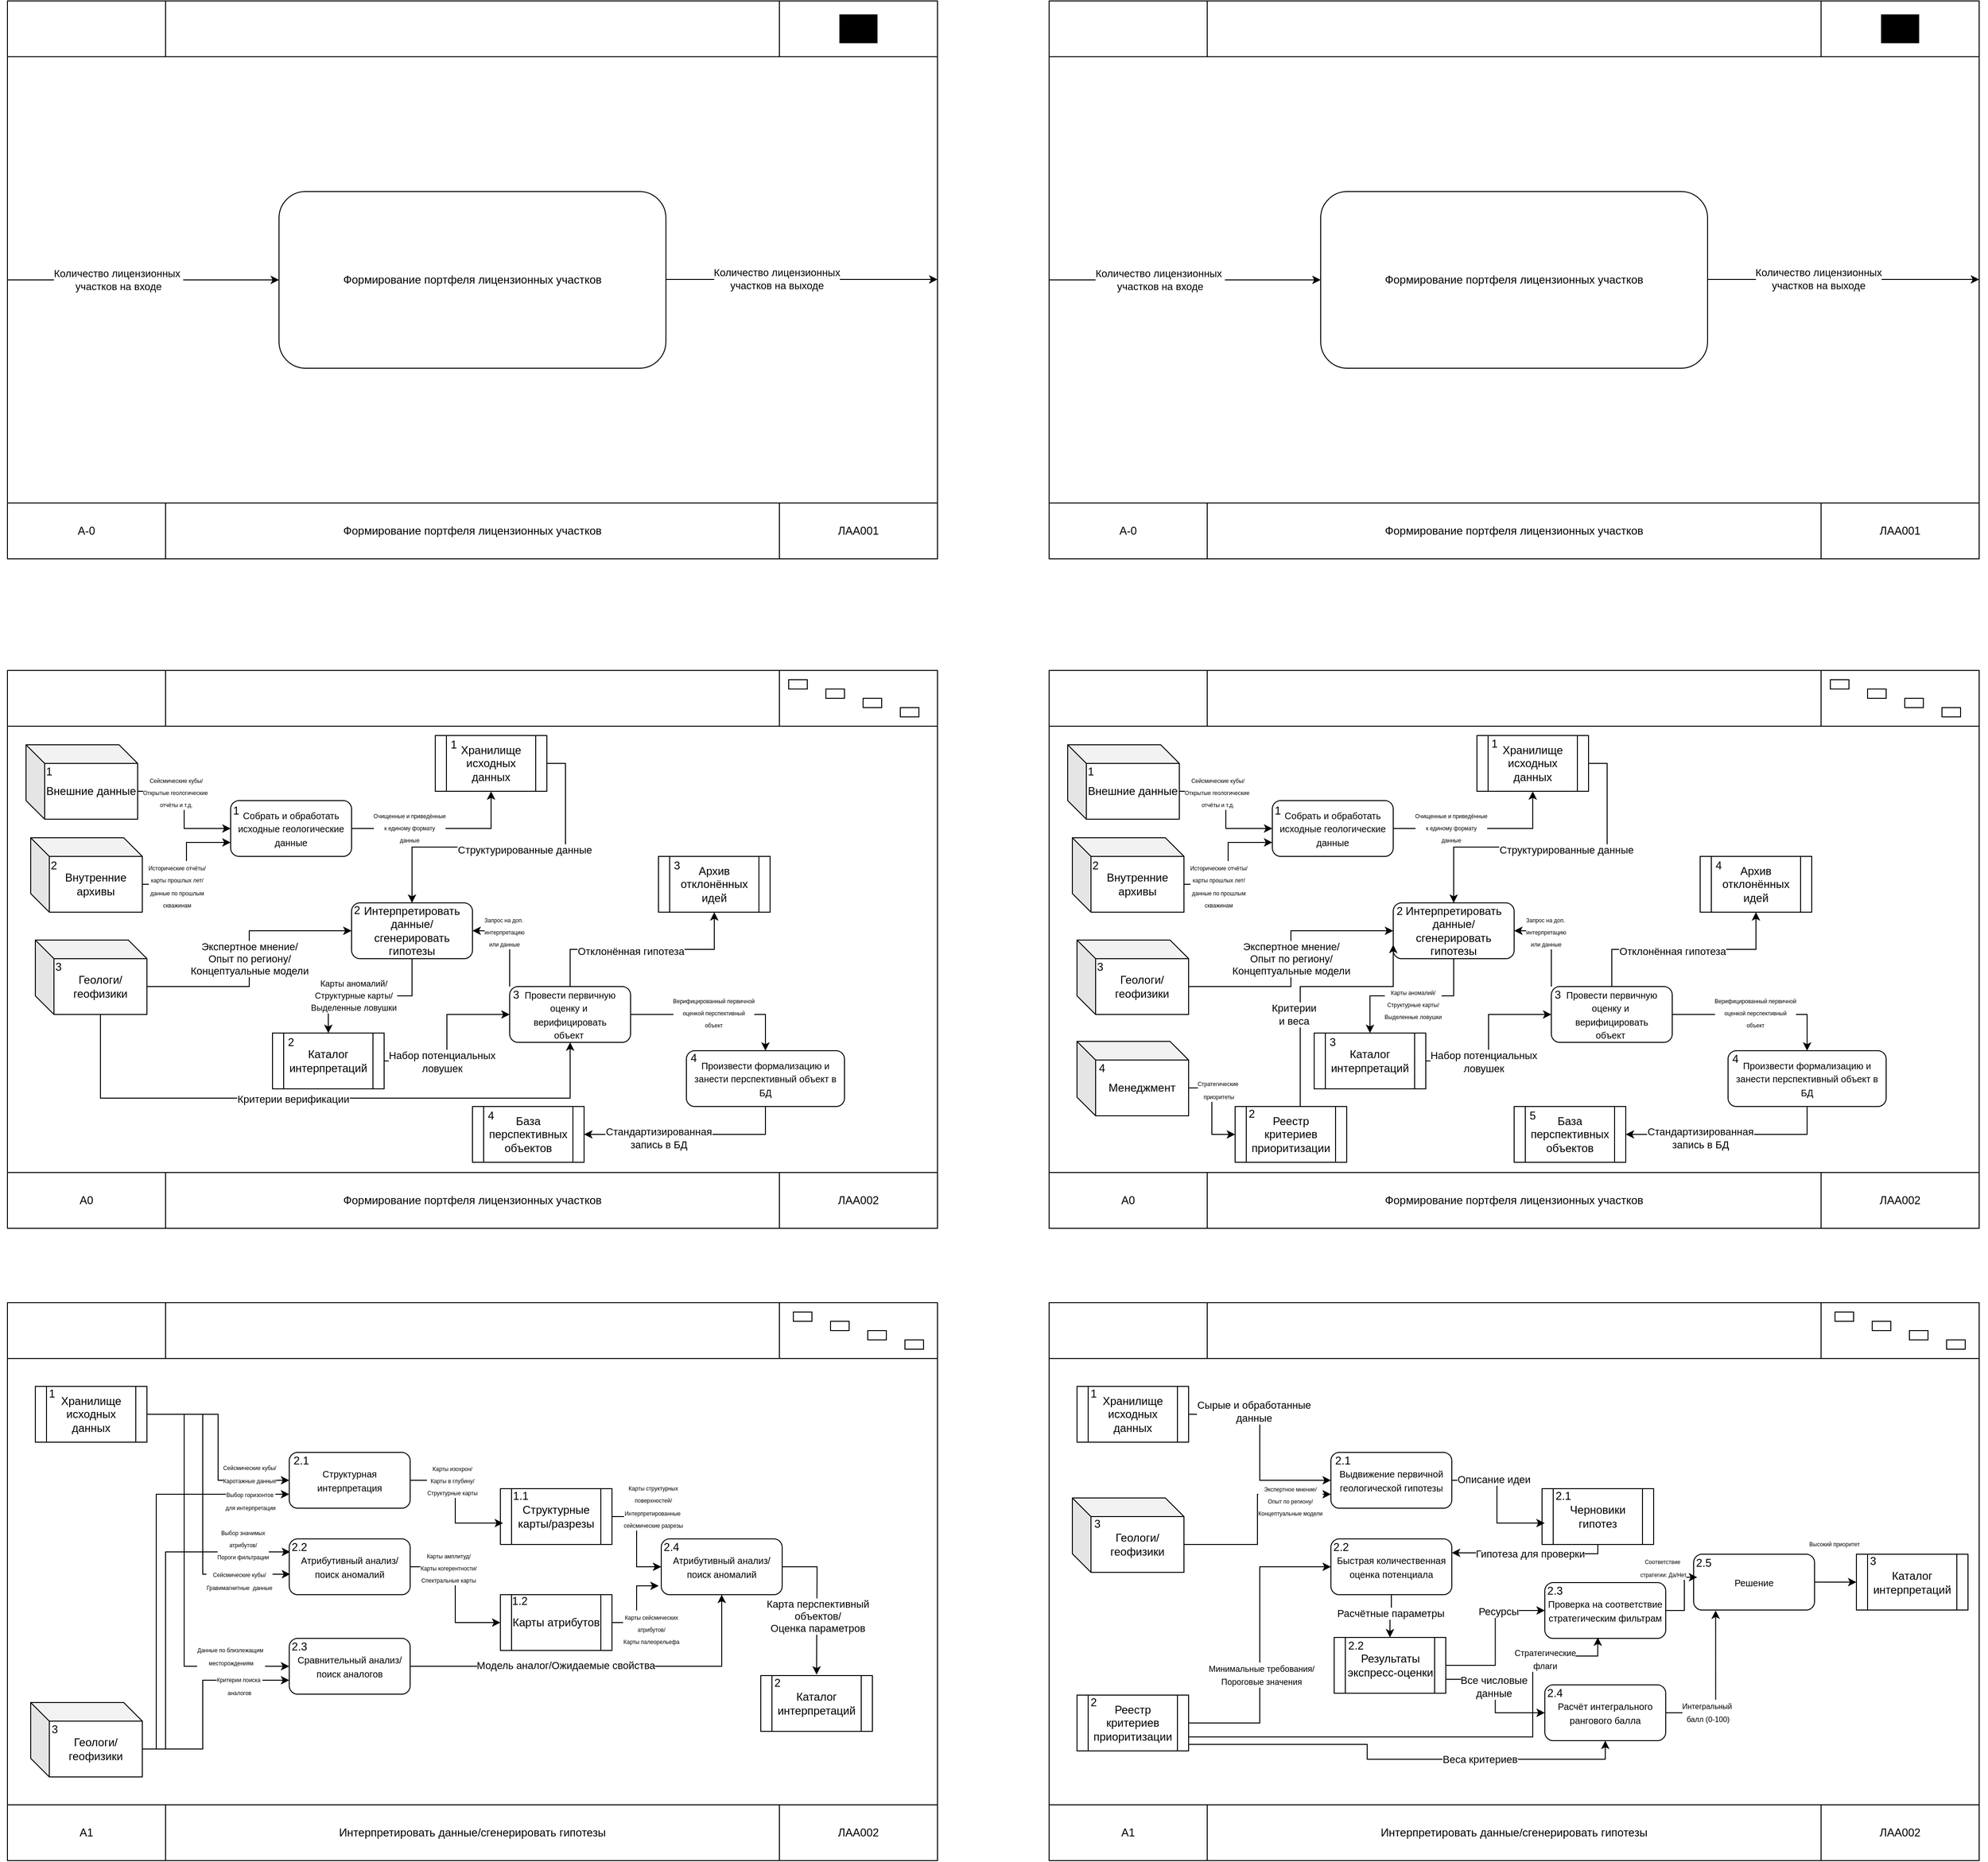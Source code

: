 <mxfile version="28.2.0">
  <diagram id="C5RBs43oDa-KdzZeNtuy" name="Page-1">
    <mxGraphModel dx="1198" dy="692" grid="1" gridSize="10" guides="1" tooltips="1" connect="1" arrows="1" fold="1" page="1" pageScale="1" pageWidth="827" pageHeight="1169" math="0" shadow="0">
      <root>
        <mxCell id="WIyWlLk6GJQsqaUBKTNV-0" />
        <mxCell id="WIyWlLk6GJQsqaUBKTNV-1" parent="WIyWlLk6GJQsqaUBKTNV-0" />
        <mxCell id="ON_k6Mr5wb7j3_E2UGuq-7" value="" style="group;fillColor=#000000;fillStyle=solid;" parent="WIyWlLk6GJQsqaUBKTNV-1" vertex="1" connectable="0">
          <mxGeometry x="80" y="40" width="1000" height="600" as="geometry" />
        </mxCell>
        <mxCell id="ON_k6Mr5wb7j3_E2UGuq-0" value="" style="rounded=0;whiteSpace=wrap;html=1;" parent="ON_k6Mr5wb7j3_E2UGuq-7" vertex="1">
          <mxGeometry width="1000" height="600" as="geometry" />
        </mxCell>
        <mxCell id="ON_k6Mr5wb7j3_E2UGuq-1" value="" style="rounded=0;whiteSpace=wrap;html=1;" parent="ON_k6Mr5wb7j3_E2UGuq-7" vertex="1">
          <mxGeometry width="1000" height="60" as="geometry" />
        </mxCell>
        <mxCell id="ON_k6Mr5wb7j3_E2UGuq-2" value="Формирование портфеля лицензионных участков" style="rounded=0;whiteSpace=wrap;html=1;" parent="ON_k6Mr5wb7j3_E2UGuq-7" vertex="1">
          <mxGeometry y="540" width="1000" height="60" as="geometry" />
        </mxCell>
        <mxCell id="ON_k6Mr5wb7j3_E2UGuq-3" value="" style="rounded=0;whiteSpace=wrap;html=1;" parent="ON_k6Mr5wb7j3_E2UGuq-7" vertex="1">
          <mxGeometry width="170" height="60" as="geometry" />
        </mxCell>
        <mxCell id="ON_k6Mr5wb7j3_E2UGuq-4" value="" style="rounded=0;whiteSpace=wrap;html=1;" parent="ON_k6Mr5wb7j3_E2UGuq-7" vertex="1">
          <mxGeometry x="830" width="170" height="60" as="geometry" />
        </mxCell>
        <mxCell id="ON_k6Mr5wb7j3_E2UGuq-5" value="A-0" style="rounded=0;whiteSpace=wrap;html=1;" parent="ON_k6Mr5wb7j3_E2UGuq-7" vertex="1">
          <mxGeometry y="540" width="170" height="60" as="geometry" />
        </mxCell>
        <mxCell id="ON_k6Mr5wb7j3_E2UGuq-6" value="ЛАА001" style="rounded=0;whiteSpace=wrap;html=1;" parent="ON_k6Mr5wb7j3_E2UGuq-7" vertex="1">
          <mxGeometry x="830" y="540" width="170" height="60" as="geometry" />
        </mxCell>
        <mxCell id="ON_k6Mr5wb7j3_E2UGuq-8" value="" style="rounded=0;whiteSpace=wrap;html=1;gradientColor=none;fillStyle=solid;fillColor=#000000;" parent="ON_k6Mr5wb7j3_E2UGuq-7" vertex="1">
          <mxGeometry x="895" y="15" width="40" height="30" as="geometry" />
        </mxCell>
        <mxCell id="ON_k6Mr5wb7j3_E2UGuq-9" value="Формирование портфеля лицензионных участков" style="rounded=1;whiteSpace=wrap;html=1;" parent="ON_k6Mr5wb7j3_E2UGuq-7" vertex="1">
          <mxGeometry x="292" y="205" width="416" height="190" as="geometry" />
        </mxCell>
        <mxCell id="ON_k6Mr5wb7j3_E2UGuq-10" value="" style="endArrow=classic;html=1;rounded=0;exitX=0;exitY=0.5;exitDx=0;exitDy=0;entryX=0;entryY=0.5;entryDx=0;entryDy=0;" parent="ON_k6Mr5wb7j3_E2UGuq-7" source="ON_k6Mr5wb7j3_E2UGuq-0" target="ON_k6Mr5wb7j3_E2UGuq-9" edge="1">
          <mxGeometry width="50" height="50" relative="1" as="geometry">
            <mxPoint x="540" y="290" as="sourcePoint" />
            <mxPoint x="590" y="240" as="targetPoint" />
          </mxGeometry>
        </mxCell>
        <mxCell id="ON_k6Mr5wb7j3_E2UGuq-12" value="Количество лицензионных&amp;nbsp;&lt;div&gt;участков на входе&lt;/div&gt;" style="edgeLabel;html=1;align=center;verticalAlign=middle;resizable=0;points=[];" parent="ON_k6Mr5wb7j3_E2UGuq-10" vertex="1" connectable="0">
          <mxGeometry x="-0.185" relative="1" as="geometry">
            <mxPoint as="offset" />
          </mxGeometry>
        </mxCell>
        <mxCell id="ON_k6Mr5wb7j3_E2UGuq-11" value="" style="endArrow=classic;html=1;rounded=0;exitX=0;exitY=0.5;exitDx=0;exitDy=0;entryX=0;entryY=0.5;entryDx=0;entryDy=0;" parent="ON_k6Mr5wb7j3_E2UGuq-7" edge="1">
          <mxGeometry width="50" height="50" relative="1" as="geometry">
            <mxPoint x="708" y="299.5" as="sourcePoint" />
            <mxPoint x="1000" y="299.5" as="targetPoint" />
          </mxGeometry>
        </mxCell>
        <mxCell id="ON_k6Mr5wb7j3_E2UGuq-13" value="Количество лицензионных&lt;div&gt;участков на выходе&lt;/div&gt;" style="edgeLabel;html=1;align=center;verticalAlign=middle;resizable=0;points=[];" parent="ON_k6Mr5wb7j3_E2UGuq-11" vertex="1" connectable="0">
          <mxGeometry x="-0.185" y="2" relative="1" as="geometry">
            <mxPoint y="1" as="offset" />
          </mxGeometry>
        </mxCell>
        <mxCell id="ON_k6Mr5wb7j3_E2UGuq-14" value="" style="group;fillColor=#000000;fillStyle=solid;" parent="WIyWlLk6GJQsqaUBKTNV-1" vertex="1" connectable="0">
          <mxGeometry x="80" y="760" width="1000" height="600" as="geometry" />
        </mxCell>
        <mxCell id="ON_k6Mr5wb7j3_E2UGuq-15" value="" style="rounded=0;whiteSpace=wrap;html=1;" parent="ON_k6Mr5wb7j3_E2UGuq-14" vertex="1">
          <mxGeometry width="1000" height="600" as="geometry" />
        </mxCell>
        <mxCell id="ON_k6Mr5wb7j3_E2UGuq-16" value="" style="rounded=0;whiteSpace=wrap;html=1;" parent="ON_k6Mr5wb7j3_E2UGuq-14" vertex="1">
          <mxGeometry width="1000" height="60" as="geometry" />
        </mxCell>
        <mxCell id="ON_k6Mr5wb7j3_E2UGuq-17" value="Формирование портфеля лицензионных участков" style="rounded=0;whiteSpace=wrap;html=1;" parent="ON_k6Mr5wb7j3_E2UGuq-14" vertex="1">
          <mxGeometry y="540" width="1000" height="60" as="geometry" />
        </mxCell>
        <mxCell id="ON_k6Mr5wb7j3_E2UGuq-18" value="" style="rounded=0;whiteSpace=wrap;html=1;" parent="ON_k6Mr5wb7j3_E2UGuq-14" vertex="1">
          <mxGeometry width="170" height="60" as="geometry" />
        </mxCell>
        <mxCell id="ON_k6Mr5wb7j3_E2UGuq-19" value="" style="rounded=0;whiteSpace=wrap;html=1;" parent="ON_k6Mr5wb7j3_E2UGuq-14" vertex="1">
          <mxGeometry x="830" width="170" height="60" as="geometry" />
        </mxCell>
        <mxCell id="ON_k6Mr5wb7j3_E2UGuq-20" value="A0" style="rounded=0;whiteSpace=wrap;html=1;" parent="ON_k6Mr5wb7j3_E2UGuq-14" vertex="1">
          <mxGeometry y="540" width="170" height="60" as="geometry" />
        </mxCell>
        <mxCell id="ON_k6Mr5wb7j3_E2UGuq-21" value="ЛАА002" style="rounded=0;whiteSpace=wrap;html=1;" parent="ON_k6Mr5wb7j3_E2UGuq-14" vertex="1">
          <mxGeometry x="830" y="540" width="170" height="60" as="geometry" />
        </mxCell>
        <mxCell id="ON_k6Mr5wb7j3_E2UGuq-39" style="edgeStyle=orthogonalEdgeStyle;rounded=0;orthogonalLoop=1;jettySize=auto;html=1;exitX=0;exitY=0;exitDx=120;exitDy=50;exitPerimeter=0;entryX=0;entryY=0.5;entryDx=0;entryDy=0;" parent="ON_k6Mr5wb7j3_E2UGuq-14" source="ON_k6Mr5wb7j3_E2UGuq-28" target="ON_k6Mr5wb7j3_E2UGuq-29" edge="1">
          <mxGeometry relative="1" as="geometry" />
        </mxCell>
        <mxCell id="ON_k6Mr5wb7j3_E2UGuq-41" value="&lt;font style=&quot;font-size: 6px;&quot;&gt;Сейсмические кубы/&lt;/font&gt;&lt;div&gt;&lt;font style=&quot;font-size: 6px;&quot;&gt;Открытые геологические&amp;nbsp;&lt;/font&gt;&lt;/div&gt;&lt;div&gt;&lt;font style=&quot;font-size: 6px;&quot;&gt;отчёты и т.д.&lt;/font&gt;&lt;/div&gt;" style="edgeLabel;html=1;align=center;verticalAlign=middle;resizable=0;points=[];" parent="ON_k6Mr5wb7j3_E2UGuq-39" vertex="1" connectable="0">
          <mxGeometry x="-0.414" relative="1" as="geometry">
            <mxPoint as="offset" />
          </mxGeometry>
        </mxCell>
        <mxCell id="ON_k6Mr5wb7j3_E2UGuq-28" value="Внешние данные" style="shape=cube;whiteSpace=wrap;html=1;boundedLbl=1;backgroundOutline=1;darkOpacity=0.05;darkOpacity2=0.1;" parent="ON_k6Mr5wb7j3_E2UGuq-14" vertex="1">
          <mxGeometry x="20" y="80" width="120" height="80" as="geometry" />
        </mxCell>
        <mxCell id="ON_k6Mr5wb7j3_E2UGuq-43" style="edgeStyle=orthogonalEdgeStyle;rounded=0;orthogonalLoop=1;jettySize=auto;html=1;exitX=1;exitY=0.5;exitDx=0;exitDy=0;" parent="ON_k6Mr5wb7j3_E2UGuq-14" source="ON_k6Mr5wb7j3_E2UGuq-29" target="ON_k6Mr5wb7j3_E2UGuq-30" edge="1">
          <mxGeometry relative="1" as="geometry" />
        </mxCell>
        <mxCell id="ON_k6Mr5wb7j3_E2UGuq-44" value="&lt;font style=&quot;font-size: 6px;&quot;&gt;Очищенные и приведённые&lt;/font&gt;&lt;div&gt;&lt;font style=&quot;font-size: 6px;&quot;&gt;к единому формату&lt;/font&gt;&lt;/div&gt;&lt;div&gt;&lt;font style=&quot;font-size: 6px;&quot;&gt;данные&lt;/font&gt;&lt;/div&gt;" style="edgeLabel;html=1;align=center;verticalAlign=middle;resizable=0;points=[];" parent="ON_k6Mr5wb7j3_E2UGuq-43" vertex="1" connectable="0">
          <mxGeometry x="-0.352" y="2" relative="1" as="geometry">
            <mxPoint as="offset" />
          </mxGeometry>
        </mxCell>
        <mxCell id="ON_k6Mr5wb7j3_E2UGuq-29" value="&lt;font style=&quot;font-size: 10px;&quot;&gt;Собрать и обработать исходные геологические данные&lt;/font&gt;" style="rounded=1;whiteSpace=wrap;html=1;" parent="ON_k6Mr5wb7j3_E2UGuq-14" vertex="1">
          <mxGeometry x="240" y="140" width="130" height="60" as="geometry" />
        </mxCell>
        <mxCell id="ON_k6Mr5wb7j3_E2UGuq-40" style="edgeStyle=orthogonalEdgeStyle;rounded=0;orthogonalLoop=1;jettySize=auto;html=1;exitX=0;exitY=0;exitDx=120;exitDy=50;exitPerimeter=0;entryX=0;entryY=0.75;entryDx=0;entryDy=0;" parent="ON_k6Mr5wb7j3_E2UGuq-14" source="ON_k6Mr5wb7j3_E2UGuq-31" target="ON_k6Mr5wb7j3_E2UGuq-29" edge="1">
          <mxGeometry relative="1" as="geometry" />
        </mxCell>
        <mxCell id="ON_k6Mr5wb7j3_E2UGuq-42" value="&lt;font style=&quot;font-size: 6px;&quot;&gt;Исторические отчёты/&lt;/font&gt;&lt;div&gt;&lt;font style=&quot;font-size: 6px;&quot;&gt;карты прошлых лет/&lt;/font&gt;&lt;/div&gt;&lt;div&gt;&lt;font style=&quot;font-size: 6px;&quot;&gt;данные по прошлым&lt;/font&gt;&lt;/div&gt;&lt;div&gt;&lt;font style=&quot;font-size: 6px;&quot;&gt;скважинам&lt;/font&gt;&lt;/div&gt;" style="edgeLabel;html=1;align=center;verticalAlign=middle;resizable=0;points=[];" parent="ON_k6Mr5wb7j3_E2UGuq-40" vertex="1" connectable="0">
          <mxGeometry x="-0.472" y="-1" relative="1" as="geometry">
            <mxPoint as="offset" />
          </mxGeometry>
        </mxCell>
        <mxCell id="ON_k6Mr5wb7j3_E2UGuq-31" value="Внутренние архивы" style="shape=cube;whiteSpace=wrap;html=1;boundedLbl=1;backgroundOutline=1;darkOpacity=0.05;darkOpacity2=0.1;" parent="ON_k6Mr5wb7j3_E2UGuq-14" vertex="1">
          <mxGeometry x="25" y="180" width="120" height="80" as="geometry" />
        </mxCell>
        <mxCell id="ON_k6Mr5wb7j3_E2UGuq-63" style="edgeStyle=orthogonalEdgeStyle;rounded=0;orthogonalLoop=1;jettySize=auto;html=1;exitX=0;exitY=0;exitDx=70;exitDy=80;exitPerimeter=0;entryX=0.5;entryY=1;entryDx=0;entryDy=0;" parent="ON_k6Mr5wb7j3_E2UGuq-14" source="ON_k6Mr5wb7j3_E2UGuq-32" target="ON_k6Mr5wb7j3_E2UGuq-34" edge="1">
          <mxGeometry relative="1" as="geometry">
            <Array as="points">
              <mxPoint x="100" y="460" />
              <mxPoint x="605" y="460" />
            </Array>
          </mxGeometry>
        </mxCell>
        <mxCell id="ON_k6Mr5wb7j3_E2UGuq-64" value="Критерии верификации" style="edgeLabel;html=1;align=center;verticalAlign=middle;resizable=0;points=[];" parent="ON_k6Mr5wb7j3_E2UGuq-63" vertex="1" connectable="0">
          <mxGeometry x="-0.094" y="-1" relative="1" as="geometry">
            <mxPoint as="offset" />
          </mxGeometry>
        </mxCell>
        <mxCell id="ON_k6Mr5wb7j3_E2UGuq-65" style="edgeStyle=orthogonalEdgeStyle;rounded=0;orthogonalLoop=1;jettySize=auto;html=1;exitX=0;exitY=0;exitDx=120;exitDy=50;exitPerimeter=0;entryX=0;entryY=0.5;entryDx=0;entryDy=0;" parent="ON_k6Mr5wb7j3_E2UGuq-14" source="ON_k6Mr5wb7j3_E2UGuq-32" target="ON_k6Mr5wb7j3_E2UGuq-33" edge="1">
          <mxGeometry relative="1" as="geometry" />
        </mxCell>
        <mxCell id="ON_k6Mr5wb7j3_E2UGuq-66" value="Экспертное мнение/&lt;div&gt;Опыт по региону/&lt;/div&gt;&lt;div&gt;Концептуальные модели&lt;/div&gt;" style="edgeLabel;html=1;align=center;verticalAlign=middle;resizable=0;points=[];" parent="ON_k6Mr5wb7j3_E2UGuq-65" vertex="1" connectable="0">
          <mxGeometry x="0.13" relative="1" as="geometry">
            <mxPoint y="18" as="offset" />
          </mxGeometry>
        </mxCell>
        <mxCell id="ON_k6Mr5wb7j3_E2UGuq-32" value="Геологи/геофизики" style="shape=cube;whiteSpace=wrap;html=1;boundedLbl=1;backgroundOutline=1;darkOpacity=0.05;darkOpacity2=0.1;" parent="ON_k6Mr5wb7j3_E2UGuq-14" vertex="1">
          <mxGeometry x="30" y="290" width="120" height="80" as="geometry" />
        </mxCell>
        <mxCell id="ON_k6Mr5wb7j3_E2UGuq-47" style="edgeStyle=orthogonalEdgeStyle;rounded=0;orthogonalLoop=1;jettySize=auto;html=1;exitX=0.5;exitY=1;exitDx=0;exitDy=0;entryX=0.5;entryY=0;entryDx=0;entryDy=0;" parent="ON_k6Mr5wb7j3_E2UGuq-14" source="ON_k6Mr5wb7j3_E2UGuq-33" target="ON_k6Mr5wb7j3_E2UGuq-36" edge="1">
          <mxGeometry relative="1" as="geometry" />
        </mxCell>
        <mxCell id="ON_k6Mr5wb7j3_E2UGuq-48" value="&lt;font style=&quot;font-size: 9px;&quot;&gt;Карты аномалий/&lt;/font&gt;&lt;div&gt;&lt;font style=&quot;font-size: 9px;&quot;&gt;Структурные карты/&lt;/font&gt;&lt;/div&gt;&lt;div&gt;&lt;font style=&quot;font-size: 9px;&quot;&gt;Выделенные ловушки&lt;/font&gt;&lt;/div&gt;" style="edgeLabel;html=1;align=center;verticalAlign=middle;resizable=0;points=[];" parent="ON_k6Mr5wb7j3_E2UGuq-47" vertex="1" connectable="0">
          <mxGeometry x="0.217" y="-1" relative="1" as="geometry">
            <mxPoint as="offset" />
          </mxGeometry>
        </mxCell>
        <mxCell id="ON_k6Mr5wb7j3_E2UGuq-33" value="Интерпретировать данные/ сгенерировать гипотезы" style="rounded=1;whiteSpace=wrap;html=1;" parent="ON_k6Mr5wb7j3_E2UGuq-14" vertex="1">
          <mxGeometry x="370" y="250" width="130" height="60" as="geometry" />
        </mxCell>
        <mxCell id="ON_k6Mr5wb7j3_E2UGuq-51" style="edgeStyle=orthogonalEdgeStyle;rounded=0;orthogonalLoop=1;jettySize=auto;html=1;exitX=0.5;exitY=0;exitDx=0;exitDy=0;" parent="ON_k6Mr5wb7j3_E2UGuq-14" source="ON_k6Mr5wb7j3_E2UGuq-34" target="ON_k6Mr5wb7j3_E2UGuq-37" edge="1">
          <mxGeometry relative="1" as="geometry" />
        </mxCell>
        <mxCell id="ON_k6Mr5wb7j3_E2UGuq-52" value="Отклонённая гипотеза" style="edgeLabel;html=1;align=center;verticalAlign=middle;resizable=0;points=[];" parent="ON_k6Mr5wb7j3_E2UGuq-51" vertex="1" connectable="0">
          <mxGeometry x="-0.107" y="-2" relative="1" as="geometry">
            <mxPoint as="offset" />
          </mxGeometry>
        </mxCell>
        <mxCell id="ON_k6Mr5wb7j3_E2UGuq-53" style="edgeStyle=orthogonalEdgeStyle;rounded=0;orthogonalLoop=1;jettySize=auto;html=1;exitX=1;exitY=0.5;exitDx=0;exitDy=0;" parent="ON_k6Mr5wb7j3_E2UGuq-14" source="ON_k6Mr5wb7j3_E2UGuq-34" target="ON_k6Mr5wb7j3_E2UGuq-35" edge="1">
          <mxGeometry relative="1" as="geometry" />
        </mxCell>
        <mxCell id="ON_k6Mr5wb7j3_E2UGuq-54" value="&lt;font style=&quot;font-size: 6px;&quot;&gt;Верифицированный первичной&lt;/font&gt;&lt;div&gt;&lt;font style=&quot;font-size: 6px;&quot;&gt;оценкой перспективный&lt;/font&gt;&lt;/div&gt;&lt;div&gt;&lt;font style=&quot;font-size: 6px;&quot;&gt;объект&lt;/font&gt;&lt;/div&gt;" style="edgeLabel;html=1;align=center;verticalAlign=middle;resizable=0;points=[];" parent="ON_k6Mr5wb7j3_E2UGuq-53" vertex="1" connectable="0">
          <mxGeometry x="-0.035" y="3" relative="1" as="geometry">
            <mxPoint as="offset" />
          </mxGeometry>
        </mxCell>
        <mxCell id="ON_k6Mr5wb7j3_E2UGuq-59" style="edgeStyle=orthogonalEdgeStyle;rounded=0;orthogonalLoop=1;jettySize=auto;html=1;exitX=0;exitY=0;exitDx=0;exitDy=0;entryX=1;entryY=0.5;entryDx=0;entryDy=0;" parent="ON_k6Mr5wb7j3_E2UGuq-14" source="ON_k6Mr5wb7j3_E2UGuq-34" target="ON_k6Mr5wb7j3_E2UGuq-33" edge="1">
          <mxGeometry relative="1" as="geometry" />
        </mxCell>
        <mxCell id="ON_k6Mr5wb7j3_E2UGuq-60" value="&lt;font style=&quot;font-size: 6px;&quot;&gt;Запрос на доп.&amp;nbsp;&lt;/font&gt;&lt;div&gt;&lt;font style=&quot;font-size: 6px;&quot;&gt;интерпретацию&lt;/font&gt;&lt;/div&gt;&lt;div&gt;&lt;font style=&quot;font-size: 6px;&quot;&gt;или данные&lt;/font&gt;&lt;/div&gt;" style="edgeLabel;html=1;align=center;verticalAlign=middle;resizable=0;points=[];" parent="ON_k6Mr5wb7j3_E2UGuq-59" vertex="1" connectable="0">
          <mxGeometry x="0.32" relative="1" as="geometry">
            <mxPoint as="offset" />
          </mxGeometry>
        </mxCell>
        <mxCell id="ON_k6Mr5wb7j3_E2UGuq-34" value="&lt;div style=&quot;&quot;&gt;&lt;span style=&quot;font-size: 10px; background-color: transparent;&quot;&gt;Провести первичную оценку и&lt;/span&gt;&lt;span style=&quot;background-color: transparent; color: light-dark(rgb(0, 0, 0), rgb(255, 255, 255)); font-size: 10px;&quot;&gt;&amp;nbsp;&lt;/span&gt;&lt;/div&gt;&lt;div style=&quot;&quot;&gt;&lt;span style=&quot;background-color: transparent; color: light-dark(rgb(0, 0, 0), rgb(255, 255, 255)); font-size: 10px;&quot;&gt;верифицировать&lt;/span&gt;&lt;/div&gt;&lt;div style=&quot;text-align: center;&quot;&gt;&lt;span style=&quot;background-color: transparent; font-size: 10px; text-align: start;&quot;&gt;объект&amp;nbsp;&lt;/span&gt;&lt;/div&gt;" style="rounded=1;whiteSpace=wrap;html=1;" parent="ON_k6Mr5wb7j3_E2UGuq-14" vertex="1">
          <mxGeometry x="540" y="340" width="130" height="60" as="geometry" />
        </mxCell>
        <mxCell id="ON_k6Mr5wb7j3_E2UGuq-55" style="edgeStyle=orthogonalEdgeStyle;rounded=0;orthogonalLoop=1;jettySize=auto;html=1;exitX=0.5;exitY=1;exitDx=0;exitDy=0;entryX=1;entryY=0.5;entryDx=0;entryDy=0;" parent="ON_k6Mr5wb7j3_E2UGuq-14" source="ON_k6Mr5wb7j3_E2UGuq-35" target="ON_k6Mr5wb7j3_E2UGuq-38" edge="1">
          <mxGeometry relative="1" as="geometry" />
        </mxCell>
        <mxCell id="ON_k6Mr5wb7j3_E2UGuq-56" value="Стандартизированная&lt;div&gt;запись в БД&lt;/div&gt;" style="edgeLabel;html=1;align=center;verticalAlign=middle;resizable=0;points=[];" parent="ON_k6Mr5wb7j3_E2UGuq-55" vertex="1" connectable="0">
          <mxGeometry x="0.293" y="4" relative="1" as="geometry">
            <mxPoint as="offset" />
          </mxGeometry>
        </mxCell>
        <mxCell id="ON_k6Mr5wb7j3_E2UGuq-35" value="&lt;font style=&quot;font-size: 10px;&quot;&gt;Произвести формализацию и занести перспективный объект в БД&lt;/font&gt;" style="rounded=1;whiteSpace=wrap;html=1;" parent="ON_k6Mr5wb7j3_E2UGuq-14" vertex="1">
          <mxGeometry x="730" y="409" width="170" height="60" as="geometry" />
        </mxCell>
        <mxCell id="ON_k6Mr5wb7j3_E2UGuq-49" style="edgeStyle=orthogonalEdgeStyle;rounded=0;orthogonalLoop=1;jettySize=auto;html=1;exitX=1;exitY=0.5;exitDx=0;exitDy=0;entryX=0;entryY=0.5;entryDx=0;entryDy=0;" parent="ON_k6Mr5wb7j3_E2UGuq-14" source="ON_k6Mr5wb7j3_E2UGuq-36" target="ON_k6Mr5wb7j3_E2UGuq-34" edge="1">
          <mxGeometry relative="1" as="geometry" />
        </mxCell>
        <mxCell id="ON_k6Mr5wb7j3_E2UGuq-50" value="Набор потенциальных&lt;div&gt;ловушек&lt;/div&gt;" style="edgeLabel;html=1;align=center;verticalAlign=middle;resizable=0;points=[];" parent="ON_k6Mr5wb7j3_E2UGuq-49" vertex="1" connectable="0">
          <mxGeometry x="-0.332" y="-1" relative="1" as="geometry">
            <mxPoint as="offset" />
          </mxGeometry>
        </mxCell>
        <mxCell id="ON_k6Mr5wb7j3_E2UGuq-36" value="Каталог интерпретаций" style="shape=process;whiteSpace=wrap;html=1;backgroundOutline=1;" parent="ON_k6Mr5wb7j3_E2UGuq-14" vertex="1">
          <mxGeometry x="285" y="390" width="120" height="60" as="geometry" />
        </mxCell>
        <mxCell id="ON_k6Mr5wb7j3_E2UGuq-45" style="edgeStyle=orthogonalEdgeStyle;rounded=0;orthogonalLoop=1;jettySize=auto;html=1;exitX=1;exitY=0.5;exitDx=0;exitDy=0;" parent="ON_k6Mr5wb7j3_E2UGuq-14" source="ON_k6Mr5wb7j3_E2UGuq-30" target="ON_k6Mr5wb7j3_E2UGuq-33" edge="1">
          <mxGeometry relative="1" as="geometry" />
        </mxCell>
        <mxCell id="ON_k6Mr5wb7j3_E2UGuq-46" value="Структурированные данные" style="edgeLabel;html=1;align=center;verticalAlign=middle;resizable=0;points=[];" parent="ON_k6Mr5wb7j3_E2UGuq-45" vertex="1" connectable="0">
          <mxGeometry x="-0.078" y="3" relative="1" as="geometry">
            <mxPoint as="offset" />
          </mxGeometry>
        </mxCell>
        <mxCell id="ON_k6Mr5wb7j3_E2UGuq-30" value="Хранилище исходных данных" style="shape=process;whiteSpace=wrap;html=1;backgroundOutline=1;" parent="ON_k6Mr5wb7j3_E2UGuq-14" vertex="1">
          <mxGeometry x="460" y="70" width="120" height="60" as="geometry" />
        </mxCell>
        <mxCell id="ON_k6Mr5wb7j3_E2UGuq-38" value="База перспективных объектов" style="shape=process;whiteSpace=wrap;html=1;backgroundOutline=1;" parent="ON_k6Mr5wb7j3_E2UGuq-14" vertex="1">
          <mxGeometry x="500" y="469" width="120" height="60" as="geometry" />
        </mxCell>
        <mxCell id="ON_k6Mr5wb7j3_E2UGuq-37" value="Архив отклонённых идей" style="shape=process;whiteSpace=wrap;html=1;backgroundOutline=1;" parent="ON_k6Mr5wb7j3_E2UGuq-14" vertex="1">
          <mxGeometry x="700" y="200" width="120" height="60" as="geometry" />
        </mxCell>
        <mxCell id="ON_k6Mr5wb7j3_E2UGuq-57" style="edgeStyle=orthogonalEdgeStyle;rounded=0;orthogonalLoop=1;jettySize=auto;html=1;exitX=0.5;exitY=1;exitDx=0;exitDy=0;" parent="ON_k6Mr5wb7j3_E2UGuq-14" source="ON_k6Mr5wb7j3_E2UGuq-34" target="ON_k6Mr5wb7j3_E2UGuq-34" edge="1">
          <mxGeometry relative="1" as="geometry" />
        </mxCell>
        <mxCell id="ON_k6Mr5wb7j3_E2UGuq-67" value="1" style="text;html=1;align=center;verticalAlign=middle;whiteSpace=wrap;rounded=0;" parent="ON_k6Mr5wb7j3_E2UGuq-14" vertex="1">
          <mxGeometry x="236" y="141" width="20" height="20" as="geometry" />
        </mxCell>
        <mxCell id="ON_k6Mr5wb7j3_E2UGuq-69" value="3" style="text;html=1;align=center;verticalAlign=middle;whiteSpace=wrap;rounded=0;" parent="ON_k6Mr5wb7j3_E2UGuq-14" vertex="1">
          <mxGeometry x="537" y="339" width="20" height="20" as="geometry" />
        </mxCell>
        <mxCell id="ON_k6Mr5wb7j3_E2UGuq-73" value="2" style="text;html=1;align=center;verticalAlign=middle;whiteSpace=wrap;rounded=0;" parent="ON_k6Mr5wb7j3_E2UGuq-14" vertex="1">
          <mxGeometry x="40" y="200" width="20" height="20" as="geometry" />
        </mxCell>
        <mxCell id="ON_k6Mr5wb7j3_E2UGuq-72" value="1" style="text;html=1;align=center;verticalAlign=middle;whiteSpace=wrap;rounded=0;" parent="ON_k6Mr5wb7j3_E2UGuq-14" vertex="1">
          <mxGeometry x="35" y="99" width="20" height="20" as="geometry" />
        </mxCell>
        <mxCell id="ON_k6Mr5wb7j3_E2UGuq-74" value="3" style="text;html=1;align=center;verticalAlign=middle;whiteSpace=wrap;rounded=0;" parent="ON_k6Mr5wb7j3_E2UGuq-14" vertex="1">
          <mxGeometry x="45" y="309" width="20" height="20" as="geometry" />
        </mxCell>
        <mxCell id="ON_k6Mr5wb7j3_E2UGuq-76" value="2" style="text;html=1;align=center;verticalAlign=middle;whiteSpace=wrap;rounded=0;" parent="ON_k6Mr5wb7j3_E2UGuq-14" vertex="1">
          <mxGeometry x="295" y="390" width="20" height="20" as="geometry" />
        </mxCell>
        <mxCell id="ON_k6Mr5wb7j3_E2UGuq-77" value="3" style="text;html=1;align=center;verticalAlign=middle;whiteSpace=wrap;rounded=0;" parent="ON_k6Mr5wb7j3_E2UGuq-14" vertex="1">
          <mxGeometry x="710" y="200" width="20" height="20" as="geometry" />
        </mxCell>
        <mxCell id="ON_k6Mr5wb7j3_E2UGuq-78" value="4" style="text;html=1;align=center;verticalAlign=middle;whiteSpace=wrap;rounded=0;" parent="ON_k6Mr5wb7j3_E2UGuq-14" vertex="1">
          <mxGeometry x="510" y="469" width="20" height="20" as="geometry" />
        </mxCell>
        <mxCell id="1prHQSaQj-gpkaamGycr-52" value="" style="rounded=0;whiteSpace=wrap;html=1;" vertex="1" parent="ON_k6Mr5wb7j3_E2UGuq-14">
          <mxGeometry x="840" y="10" width="20" height="10" as="geometry" />
        </mxCell>
        <mxCell id="1prHQSaQj-gpkaamGycr-56" value="" style="rounded=0;whiteSpace=wrap;html=1;" vertex="1" parent="ON_k6Mr5wb7j3_E2UGuq-14">
          <mxGeometry x="880" y="20" width="20" height="10" as="geometry" />
        </mxCell>
        <mxCell id="1prHQSaQj-gpkaamGycr-57" value="" style="rounded=0;whiteSpace=wrap;html=1;" vertex="1" parent="ON_k6Mr5wb7j3_E2UGuq-14">
          <mxGeometry x="920" y="30" width="20" height="10" as="geometry" />
        </mxCell>
        <mxCell id="1prHQSaQj-gpkaamGycr-58" value="" style="rounded=0;whiteSpace=wrap;html=1;" vertex="1" parent="ON_k6Mr5wb7j3_E2UGuq-14">
          <mxGeometry x="960" y="40" width="20" height="10" as="geometry" />
        </mxCell>
        <mxCell id="ON_k6Mr5wb7j3_E2UGuq-68" value="2" style="text;html=1;align=center;verticalAlign=middle;whiteSpace=wrap;rounded=0;" parent="WIyWlLk6GJQsqaUBKTNV-1" vertex="1">
          <mxGeometry x="446" y="1008" width="20" height="20" as="geometry" />
        </mxCell>
        <mxCell id="ON_k6Mr5wb7j3_E2UGuq-70" value="4" style="text;html=1;align=center;verticalAlign=middle;whiteSpace=wrap;rounded=0;" parent="WIyWlLk6GJQsqaUBKTNV-1" vertex="1">
          <mxGeometry x="808" y="1167" width="20" height="20" as="geometry" />
        </mxCell>
        <mxCell id="ON_k6Mr5wb7j3_E2UGuq-75" value="1" style="text;html=1;align=center;verticalAlign=middle;whiteSpace=wrap;rounded=0;" parent="WIyWlLk6GJQsqaUBKTNV-1" vertex="1">
          <mxGeometry x="550" y="830" width="20" height="20" as="geometry" />
        </mxCell>
        <mxCell id="1prHQSaQj-gpkaamGycr-0" value="" style="group;fillColor=light-dark(#ffffff, #ededed);fillStyle=solid;perimeterSpacing=1;strokeColor=default;" vertex="1" connectable="0" parent="WIyWlLk6GJQsqaUBKTNV-1">
          <mxGeometry x="80" y="1440" width="1000" height="600" as="geometry" />
        </mxCell>
        <mxCell id="1prHQSaQj-gpkaamGycr-2" value="" style="rounded=0;whiteSpace=wrap;html=1;" vertex="1" parent="1prHQSaQj-gpkaamGycr-0">
          <mxGeometry width="1000" height="60" as="geometry" />
        </mxCell>
        <mxCell id="1prHQSaQj-gpkaamGycr-3" value="Интерпретировать данные/сгенерировать гипотезы" style="rounded=0;whiteSpace=wrap;html=1;" vertex="1" parent="1prHQSaQj-gpkaamGycr-0">
          <mxGeometry y="540" width="1000" height="60" as="geometry" />
        </mxCell>
        <mxCell id="1prHQSaQj-gpkaamGycr-4" value="" style="rounded=0;whiteSpace=wrap;html=1;" vertex="1" parent="1prHQSaQj-gpkaamGycr-0">
          <mxGeometry width="170" height="60" as="geometry" />
        </mxCell>
        <mxCell id="1prHQSaQj-gpkaamGycr-5" value="" style="rounded=0;whiteSpace=wrap;html=1;" vertex="1" parent="1prHQSaQj-gpkaamGycr-0">
          <mxGeometry x="830" width="170" height="60" as="geometry" />
        </mxCell>
        <mxCell id="1prHQSaQj-gpkaamGycr-6" value="A1" style="rounded=0;whiteSpace=wrap;html=1;" vertex="1" parent="1prHQSaQj-gpkaamGycr-0">
          <mxGeometry y="540" width="170" height="60" as="geometry" />
        </mxCell>
        <mxCell id="1prHQSaQj-gpkaamGycr-7" value="ЛАА002" style="rounded=0;whiteSpace=wrap;html=1;" vertex="1" parent="1prHQSaQj-gpkaamGycr-0">
          <mxGeometry x="830" y="540" width="170" height="60" as="geometry" />
        </mxCell>
        <mxCell id="1prHQSaQj-gpkaamGycr-84" style="edgeStyle=orthogonalEdgeStyle;rounded=0;orthogonalLoop=1;jettySize=auto;html=1;exitX=0;exitY=0;exitDx=120;exitDy=50;exitPerimeter=0;entryX=0;entryY=0.75;entryDx=0;entryDy=0;" edge="1" parent="1prHQSaQj-gpkaamGycr-0" source="1prHQSaQj-gpkaamGycr-21" target="1prHQSaQj-gpkaamGycr-72">
          <mxGeometry relative="1" as="geometry">
            <Array as="points">
              <mxPoint x="210" y="480" />
              <mxPoint x="210" y="406" />
            </Array>
          </mxGeometry>
        </mxCell>
        <mxCell id="1prHQSaQj-gpkaamGycr-90" value="&lt;font style=&quot;font-size: 6px;&quot;&gt;Критерии поиска&amp;nbsp;&lt;/font&gt;&lt;div&gt;&lt;font style=&quot;font-size: 6px;&quot;&gt;аналогов&lt;/font&gt;&lt;/div&gt;" style="edgeLabel;html=1;align=center;verticalAlign=middle;resizable=0;points=[];" vertex="1" connectable="0" parent="1prHQSaQj-gpkaamGycr-84">
          <mxGeometry x="0.532" y="-2" relative="1" as="geometry">
            <mxPoint y="3" as="offset" />
          </mxGeometry>
        </mxCell>
        <mxCell id="1prHQSaQj-gpkaamGycr-85" style="edgeStyle=orthogonalEdgeStyle;rounded=0;orthogonalLoop=1;jettySize=auto;html=1;exitX=0;exitY=0;exitDx=120;exitDy=50;exitPerimeter=0;entryX=0;entryY=0.75;entryDx=0;entryDy=0;" edge="1" parent="1prHQSaQj-gpkaamGycr-0" source="1prHQSaQj-gpkaamGycr-21" target="1prHQSaQj-gpkaamGycr-69">
          <mxGeometry relative="1" as="geometry">
            <Array as="points">
              <mxPoint x="170" y="480" />
              <mxPoint x="170" y="268" />
            </Array>
          </mxGeometry>
        </mxCell>
        <mxCell id="1prHQSaQj-gpkaamGycr-91" value="&lt;font style=&quot;font-size: 6px;&quot;&gt;Выбор значимых&lt;/font&gt;&lt;div&gt;&lt;font style=&quot;font-size: 6px;&quot;&gt;атрибутов/&lt;/font&gt;&lt;/div&gt;&lt;div&gt;&lt;font style=&quot;font-size: 6px;&quot;&gt;Пороги фильтрации&lt;/font&gt;&lt;/div&gt;" style="edgeLabel;html=1;align=center;verticalAlign=middle;resizable=0;points=[];" vertex="1" connectable="0" parent="1prHQSaQj-gpkaamGycr-85">
          <mxGeometry x="0.679" y="-1" relative="1" as="geometry">
            <mxPoint x="8" y="-10" as="offset" />
          </mxGeometry>
        </mxCell>
        <mxCell id="1prHQSaQj-gpkaamGycr-86" style="edgeStyle=orthogonalEdgeStyle;rounded=0;orthogonalLoop=1;jettySize=auto;html=1;exitX=0;exitY=0;exitDx=120;exitDy=50;exitPerimeter=0;entryX=0;entryY=0.75;entryDx=0;entryDy=0;" edge="1" parent="1prHQSaQj-gpkaamGycr-0" source="1prHQSaQj-gpkaamGycr-21" target="1prHQSaQj-gpkaamGycr-31">
          <mxGeometry relative="1" as="geometry">
            <Array as="points">
              <mxPoint x="160" y="480" />
              <mxPoint x="160" y="206" />
            </Array>
          </mxGeometry>
        </mxCell>
        <mxCell id="1prHQSaQj-gpkaamGycr-92" value="&lt;font style=&quot;font-size: 6px;&quot;&gt;Выбор горизонтов&amp;nbsp;&lt;/font&gt;&lt;div&gt;&lt;font style=&quot;font-size: 6px;&quot;&gt;для интерпретации&lt;/font&gt;&lt;/div&gt;" style="edgeLabel;html=1;align=center;verticalAlign=middle;resizable=0;points=[];" vertex="1" connectable="0" parent="1prHQSaQj-gpkaamGycr-86">
          <mxGeometry x="0.764" y="-1" relative="1" as="geometry">
            <mxPoint x="9" y="5" as="offset" />
          </mxGeometry>
        </mxCell>
        <mxCell id="1prHQSaQj-gpkaamGycr-21" value="Геологи/геофизики" style="shape=cube;whiteSpace=wrap;html=1;boundedLbl=1;backgroundOutline=1;darkOpacity=0.05;darkOpacity2=0.1;" vertex="1" parent="1prHQSaQj-gpkaamGycr-0">
          <mxGeometry x="25" y="430" width="120" height="80" as="geometry" />
        </mxCell>
        <mxCell id="1prHQSaQj-gpkaamGycr-37" value="Каталог интерпретаций" style="shape=process;whiteSpace=wrap;html=1;backgroundOutline=1;" vertex="1" parent="1prHQSaQj-gpkaamGycr-0">
          <mxGeometry x="810" y="401" width="120" height="60" as="geometry" />
        </mxCell>
        <mxCell id="1prHQSaQj-gpkaamGycr-81" style="edgeStyle=orthogonalEdgeStyle;rounded=0;orthogonalLoop=1;jettySize=auto;html=1;exitX=1;exitY=0.5;exitDx=0;exitDy=0;entryX=0;entryY=0.5;entryDx=0;entryDy=0;" edge="1" parent="1prHQSaQj-gpkaamGycr-0" source="1prHQSaQj-gpkaamGycr-40" target="1prHQSaQj-gpkaamGycr-31">
          <mxGeometry relative="1" as="geometry" />
        </mxCell>
        <mxCell id="1prHQSaQj-gpkaamGycr-87" value="&lt;font style=&quot;font-size: 6px;&quot;&gt;Сейсмические кубы/&lt;/font&gt;&lt;div&gt;&lt;span style=&quot;font-size: 6px;&quot;&gt;Каротажные данные&lt;/span&gt;&lt;/div&gt;" style="edgeLabel;html=1;align=center;verticalAlign=middle;resizable=0;points=[];" vertex="1" connectable="0" parent="1prHQSaQj-gpkaamGycr-81">
          <mxGeometry x="0.571" y="2" relative="1" as="geometry">
            <mxPoint x="5" y="-6" as="offset" />
          </mxGeometry>
        </mxCell>
        <mxCell id="1prHQSaQj-gpkaamGycr-83" style="edgeStyle=orthogonalEdgeStyle;rounded=0;orthogonalLoop=1;jettySize=auto;html=1;exitX=1;exitY=0.5;exitDx=0;exitDy=0;entryX=0;entryY=0.5;entryDx=0;entryDy=0;" edge="1" parent="1prHQSaQj-gpkaamGycr-0" source="1prHQSaQj-gpkaamGycr-40" target="1prHQSaQj-gpkaamGycr-72">
          <mxGeometry relative="1" as="geometry">
            <Array as="points">
              <mxPoint x="190" y="120" />
              <mxPoint x="190" y="391" />
            </Array>
          </mxGeometry>
        </mxCell>
        <mxCell id="1prHQSaQj-gpkaamGycr-89" value="&lt;font style=&quot;font-size: 6px;&quot;&gt;Данные по близлежащим&amp;nbsp;&lt;/font&gt;&lt;div&gt;&lt;font style=&quot;font-size: 6px;&quot;&gt;месторождениям&lt;/font&gt;&lt;/div&gt;" style="edgeLabel;html=1;align=center;verticalAlign=middle;resizable=0;points=[];" vertex="1" connectable="0" parent="1prHQSaQj-gpkaamGycr-83">
          <mxGeometry x="0.701" y="1" relative="1" as="geometry">
            <mxPoint y="-11" as="offset" />
          </mxGeometry>
        </mxCell>
        <mxCell id="1prHQSaQj-gpkaamGycr-40" value="Хранилище исходных данных" style="shape=process;whiteSpace=wrap;html=1;backgroundOutline=1;" vertex="1" parent="1prHQSaQj-gpkaamGycr-0">
          <mxGeometry x="30" y="90" width="120" height="60" as="geometry" />
        </mxCell>
        <mxCell id="1prHQSaQj-gpkaamGycr-60" value="" style="rounded=0;whiteSpace=wrap;html=1;" vertex="1" parent="1prHQSaQj-gpkaamGycr-0">
          <mxGeometry x="885" y="20" width="20" height="10" as="geometry" />
        </mxCell>
        <mxCell id="1prHQSaQj-gpkaamGycr-61" value="" style="rounded=0;whiteSpace=wrap;html=1;" vertex="1" parent="1prHQSaQj-gpkaamGycr-0">
          <mxGeometry x="925" y="30" width="20" height="10" as="geometry" />
        </mxCell>
        <mxCell id="1prHQSaQj-gpkaamGycr-62" value="" style="rounded=0;whiteSpace=wrap;html=1;" vertex="1" parent="1prHQSaQj-gpkaamGycr-0">
          <mxGeometry x="965" y="40" width="20" height="10" as="geometry" />
        </mxCell>
        <mxCell id="1prHQSaQj-gpkaamGycr-63" value="" style="rounded=0;whiteSpace=wrap;html=1;" vertex="1" parent="1prHQSaQj-gpkaamGycr-0">
          <mxGeometry x="845" y="10" width="20" height="10" as="geometry" />
        </mxCell>
        <mxCell id="1prHQSaQj-gpkaamGycr-66" value="" style="group" vertex="1" connectable="0" parent="1prHQSaQj-gpkaamGycr-0">
          <mxGeometry x="300" y="160" width="133" height="61" as="geometry" />
        </mxCell>
        <mxCell id="1prHQSaQj-gpkaamGycr-31" value="&lt;div style=&quot;&quot;&gt;&lt;span style=&quot;font-size: 10px;&quot;&gt;Структурная интерпретация&lt;/span&gt;&lt;/div&gt;" style="rounded=1;whiteSpace=wrap;html=1;" vertex="1" parent="1prHQSaQj-gpkaamGycr-66">
          <mxGeometry x="3" y="1" width="130" height="60" as="geometry" />
        </mxCell>
        <mxCell id="1prHQSaQj-gpkaamGycr-45" value="2.1" style="text;html=1;align=center;verticalAlign=middle;whiteSpace=wrap;rounded=0;" vertex="1" parent="1prHQSaQj-gpkaamGycr-66">
          <mxGeometry x="6" width="20" height="20" as="geometry" />
        </mxCell>
        <mxCell id="1prHQSaQj-gpkaamGycr-43" style="edgeStyle=orthogonalEdgeStyle;rounded=0;orthogonalLoop=1;jettySize=auto;html=1;exitX=0.5;exitY=1;exitDx=0;exitDy=0;" edge="1" parent="1prHQSaQj-gpkaamGycr-66" source="1prHQSaQj-gpkaamGycr-31" target="1prHQSaQj-gpkaamGycr-31">
          <mxGeometry relative="1" as="geometry" />
        </mxCell>
        <mxCell id="1prHQSaQj-gpkaamGycr-67" value="" style="group" vertex="1" connectable="0" parent="1prHQSaQj-gpkaamGycr-0">
          <mxGeometry x="300" y="253" width="133" height="61" as="geometry" />
        </mxCell>
        <mxCell id="1prHQSaQj-gpkaamGycr-68" value="&lt;div style=&quot;&quot;&gt;&lt;span style=&quot;font-size: 10px;&quot;&gt;Атрибутивный анализ/ поиск аномалий&lt;/span&gt;&lt;/div&gt;" style="rounded=1;whiteSpace=wrap;html=1;" vertex="1" parent="1prHQSaQj-gpkaamGycr-67">
          <mxGeometry x="3" y="1" width="130" height="60" as="geometry" />
        </mxCell>
        <mxCell id="1prHQSaQj-gpkaamGycr-69" value="2.2" style="text;html=1;align=center;verticalAlign=middle;whiteSpace=wrap;rounded=0;" vertex="1" parent="1prHQSaQj-gpkaamGycr-67">
          <mxGeometry x="4" width="20" height="20" as="geometry" />
        </mxCell>
        <mxCell id="1prHQSaQj-gpkaamGycr-70" style="edgeStyle=orthogonalEdgeStyle;rounded=0;orthogonalLoop=1;jettySize=auto;html=1;exitX=0.5;exitY=1;exitDx=0;exitDy=0;" edge="1" parent="1prHQSaQj-gpkaamGycr-67" source="1prHQSaQj-gpkaamGycr-68" target="1prHQSaQj-gpkaamGycr-68">
          <mxGeometry relative="1" as="geometry" />
        </mxCell>
        <mxCell id="1prHQSaQj-gpkaamGycr-71" value="" style="group" vertex="1" connectable="0" parent="1prHQSaQj-gpkaamGycr-0">
          <mxGeometry x="300" y="360" width="133" height="61" as="geometry" />
        </mxCell>
        <mxCell id="1prHQSaQj-gpkaamGycr-72" value="&lt;div style=&quot;&quot;&gt;&lt;span style=&quot;font-size: 10px;&quot;&gt;Сравнительный анализ/ поиск аналогов&lt;/span&gt;&lt;/div&gt;" style="rounded=1;whiteSpace=wrap;html=1;" vertex="1" parent="1prHQSaQj-gpkaamGycr-71">
          <mxGeometry x="3" y="1" width="130" height="60" as="geometry" />
        </mxCell>
        <mxCell id="1prHQSaQj-gpkaamGycr-73" value="2.3" style="text;html=1;align=center;verticalAlign=middle;whiteSpace=wrap;rounded=0;" vertex="1" parent="1prHQSaQj-gpkaamGycr-71">
          <mxGeometry x="4" width="20" height="20" as="geometry" />
        </mxCell>
        <mxCell id="1prHQSaQj-gpkaamGycr-74" style="edgeStyle=orthogonalEdgeStyle;rounded=0;orthogonalLoop=1;jettySize=auto;html=1;exitX=0.5;exitY=1;exitDx=0;exitDy=0;" edge="1" parent="1prHQSaQj-gpkaamGycr-71" source="1prHQSaQj-gpkaamGycr-72" target="1prHQSaQj-gpkaamGycr-72">
          <mxGeometry relative="1" as="geometry" />
        </mxCell>
        <mxCell id="1prHQSaQj-gpkaamGycr-97" style="edgeStyle=orthogonalEdgeStyle;rounded=0;orthogonalLoop=1;jettySize=auto;html=1;exitX=1;exitY=0.5;exitDx=0;exitDy=0;entryX=0;entryY=0.5;entryDx=0;entryDy=0;" edge="1" parent="1prHQSaQj-gpkaamGycr-0" source="1prHQSaQj-gpkaamGycr-75" target="1prHQSaQj-gpkaamGycr-78">
          <mxGeometry relative="1" as="geometry" />
        </mxCell>
        <mxCell id="1prHQSaQj-gpkaamGycr-104" value="&lt;font style=&quot;font-size: 6px;&quot;&gt;Карты структурных&lt;/font&gt;&lt;div&gt;&lt;font style=&quot;font-size: 6px;&quot;&gt;поверхностей/&lt;/font&gt;&lt;/div&gt;&lt;div&gt;&lt;font style=&quot;font-size: 6px;&quot;&gt;Интерпретированные&amp;nbsp;&lt;/font&gt;&lt;/div&gt;&lt;div&gt;&lt;font style=&quot;font-size: 6px;&quot;&gt;сейсмические разрезы&lt;/font&gt;&lt;/div&gt;" style="edgeLabel;html=1;align=center;verticalAlign=middle;resizable=0;points=[];" vertex="1" connectable="0" parent="1prHQSaQj-gpkaamGycr-97">
          <mxGeometry x="-0.526" y="1" relative="1" as="geometry">
            <mxPoint x="18" y="-11" as="offset" />
          </mxGeometry>
        </mxCell>
        <mxCell id="1prHQSaQj-gpkaamGycr-75" value="Структурные карты/разрезы" style="shape=process;whiteSpace=wrap;html=1;backgroundOutline=1;" vertex="1" parent="1prHQSaQj-gpkaamGycr-0">
          <mxGeometry x="530" y="200" width="120" height="60" as="geometry" />
        </mxCell>
        <mxCell id="1prHQSaQj-gpkaamGycr-76" value="Карты атрибутов" style="shape=process;whiteSpace=wrap;html=1;backgroundOutline=1;" vertex="1" parent="1prHQSaQj-gpkaamGycr-0">
          <mxGeometry x="530" y="314" width="120" height="60" as="geometry" />
        </mxCell>
        <mxCell id="1prHQSaQj-gpkaamGycr-77" value="" style="group" vertex="1" connectable="0" parent="1prHQSaQj-gpkaamGycr-0">
          <mxGeometry x="700" y="253" width="133" height="61" as="geometry" />
        </mxCell>
        <mxCell id="1prHQSaQj-gpkaamGycr-102" style="edgeStyle=orthogonalEdgeStyle;rounded=0;orthogonalLoop=1;jettySize=auto;html=1;exitX=1;exitY=0.5;exitDx=0;exitDy=0;" edge="1" parent="1prHQSaQj-gpkaamGycr-77" source="1prHQSaQj-gpkaamGycr-78">
          <mxGeometry relative="1" as="geometry">
            <mxPoint x="170" y="147" as="targetPoint" />
          </mxGeometry>
        </mxCell>
        <mxCell id="1prHQSaQj-gpkaamGycr-103" value="Карта перспективный&lt;div&gt;объектов/&lt;/div&gt;&lt;div&gt;Оценка параметров&lt;/div&gt;" style="edgeLabel;html=1;align=center;verticalAlign=middle;resizable=0;points=[];" vertex="1" connectable="0" parent="1prHQSaQj-gpkaamGycr-102">
          <mxGeometry x="-0.114" relative="1" as="geometry">
            <mxPoint y="22" as="offset" />
          </mxGeometry>
        </mxCell>
        <mxCell id="1prHQSaQj-gpkaamGycr-78" value="&lt;div style=&quot;&quot;&gt;&lt;span style=&quot;font-size: 10px;&quot;&gt;Атрибутивный анализ/ поиск аномалий&lt;/span&gt;&lt;/div&gt;" style="rounded=1;whiteSpace=wrap;html=1;" vertex="1" parent="1prHQSaQj-gpkaamGycr-77">
          <mxGeometry x="3" y="1" width="130" height="60" as="geometry" />
        </mxCell>
        <mxCell id="1prHQSaQj-gpkaamGycr-79" value="2.4" style="text;html=1;align=center;verticalAlign=middle;whiteSpace=wrap;rounded=0;" vertex="1" parent="1prHQSaQj-gpkaamGycr-77">
          <mxGeometry x="4" width="20" height="20" as="geometry" />
        </mxCell>
        <mxCell id="1prHQSaQj-gpkaamGycr-80" style="edgeStyle=orthogonalEdgeStyle;rounded=0;orthogonalLoop=1;jettySize=auto;html=1;exitX=0.5;exitY=1;exitDx=0;exitDy=0;" edge="1" parent="1prHQSaQj-gpkaamGycr-77" source="1prHQSaQj-gpkaamGycr-78" target="1prHQSaQj-gpkaamGycr-78">
          <mxGeometry relative="1" as="geometry" />
        </mxCell>
        <mxCell id="1prHQSaQj-gpkaamGycr-82" style="edgeStyle=orthogonalEdgeStyle;rounded=0;orthogonalLoop=1;jettySize=auto;html=1;exitX=1;exitY=0.5;exitDx=0;exitDy=0;entryX=0.008;entryY=0.633;entryDx=0;entryDy=0;entryPerimeter=0;" edge="1" parent="1prHQSaQj-gpkaamGycr-0" source="1prHQSaQj-gpkaamGycr-40" target="1prHQSaQj-gpkaamGycr-68">
          <mxGeometry relative="1" as="geometry">
            <Array as="points">
              <mxPoint x="210" y="120" />
              <mxPoint x="210" y="292" />
            </Array>
          </mxGeometry>
        </mxCell>
        <mxCell id="1prHQSaQj-gpkaamGycr-88" value="&lt;font style=&quot;font-size: 6px;&quot;&gt;Сейсмические кубы/&lt;/font&gt;&lt;div&gt;&lt;span style=&quot;font-size: 6px;&quot;&gt;Гравимагнитные&amp;nbsp; данные&lt;/span&gt;&lt;/div&gt;" style="edgeLabel;html=1;align=center;verticalAlign=middle;resizable=0;points=[];" vertex="1" connectable="0" parent="1prHQSaQj-gpkaamGycr-82">
          <mxGeometry x="0.66" y="3" relative="1" as="geometry">
            <mxPoint y="9" as="offset" />
          </mxGeometry>
        </mxCell>
        <mxCell id="1prHQSaQj-gpkaamGycr-93" style="edgeStyle=orthogonalEdgeStyle;rounded=0;orthogonalLoop=1;jettySize=auto;html=1;exitX=1;exitY=0.5;exitDx=0;exitDy=0;entryX=0.024;entryY=0.617;entryDx=0;entryDy=0;entryPerimeter=0;" edge="1" parent="1prHQSaQj-gpkaamGycr-0" source="1prHQSaQj-gpkaamGycr-31" target="1prHQSaQj-gpkaamGycr-75">
          <mxGeometry relative="1" as="geometry" />
        </mxCell>
        <mxCell id="1prHQSaQj-gpkaamGycr-98" value="&lt;font style=&quot;font-size: 6px;&quot;&gt;Карты изохрон/&lt;/font&gt;&lt;div&gt;&lt;font style=&quot;font-size: 6px;&quot;&gt;Карты в глубину/&lt;/font&gt;&lt;/div&gt;&lt;div&gt;&lt;font style=&quot;font-size: 6px;&quot;&gt;Структурные карты&lt;/font&gt;&lt;/div&gt;" style="edgeLabel;html=1;align=center;verticalAlign=middle;resizable=0;points=[];" vertex="1" connectable="0" parent="1prHQSaQj-gpkaamGycr-93">
          <mxGeometry x="-0.568" y="1" relative="1" as="geometry">
            <mxPoint x="13" as="offset" />
          </mxGeometry>
        </mxCell>
        <mxCell id="1prHQSaQj-gpkaamGycr-94" style="edgeStyle=orthogonalEdgeStyle;rounded=0;orthogonalLoop=1;jettySize=auto;html=1;exitX=1;exitY=0.5;exitDx=0;exitDy=0;entryX=0;entryY=0.5;entryDx=0;entryDy=0;" edge="1" parent="1prHQSaQj-gpkaamGycr-0" source="1prHQSaQj-gpkaamGycr-68" target="1prHQSaQj-gpkaamGycr-76">
          <mxGeometry relative="1" as="geometry" />
        </mxCell>
        <mxCell id="1prHQSaQj-gpkaamGycr-99" value="&lt;font style=&quot;font-size: 6px;&quot;&gt;Карты амплитуд/&lt;/font&gt;&lt;div&gt;&lt;font style=&quot;font-size: 6px;&quot;&gt;Карты когерентности/&lt;/font&gt;&lt;/div&gt;&lt;div&gt;&lt;font style=&quot;font-size: 6px;&quot;&gt;Спектральные карты&lt;/font&gt;&lt;/div&gt;" style="edgeLabel;html=1;align=center;verticalAlign=middle;resizable=0;points=[];" vertex="1" connectable="0" parent="1prHQSaQj-gpkaamGycr-94">
          <mxGeometry x="-0.514" relative="1" as="geometry">
            <mxPoint x="3" as="offset" />
          </mxGeometry>
        </mxCell>
        <mxCell id="1prHQSaQj-gpkaamGycr-95" style="edgeStyle=orthogonalEdgeStyle;rounded=0;orthogonalLoop=1;jettySize=auto;html=1;exitX=1;exitY=0.5;exitDx=0;exitDy=0;" edge="1" parent="1prHQSaQj-gpkaamGycr-0" source="1prHQSaQj-gpkaamGycr-72" target="1prHQSaQj-gpkaamGycr-78">
          <mxGeometry relative="1" as="geometry" />
        </mxCell>
        <mxCell id="1prHQSaQj-gpkaamGycr-101" value="Модель аналог/Ожидаемые свойства" style="edgeLabel;html=1;align=center;verticalAlign=middle;resizable=0;points=[];" vertex="1" connectable="0" parent="1prHQSaQj-gpkaamGycr-95">
          <mxGeometry x="-0.192" y="1" relative="1" as="geometry">
            <mxPoint as="offset" />
          </mxGeometry>
        </mxCell>
        <mxCell id="1prHQSaQj-gpkaamGycr-96" style="edgeStyle=orthogonalEdgeStyle;rounded=0;orthogonalLoop=1;jettySize=auto;html=1;exitX=1;exitY=0.5;exitDx=0;exitDy=0;entryX=-0.021;entryY=0.842;entryDx=0;entryDy=0;entryPerimeter=0;" edge="1" parent="1prHQSaQj-gpkaamGycr-0" source="1prHQSaQj-gpkaamGycr-76" target="1prHQSaQj-gpkaamGycr-78">
          <mxGeometry relative="1" as="geometry" />
        </mxCell>
        <mxCell id="1prHQSaQj-gpkaamGycr-105" value="&lt;font style=&quot;font-size: 6px;&quot;&gt;Карты сейсмических&lt;/font&gt;&lt;div&gt;&lt;font style=&quot;font-size: 6px;&quot;&gt;атрибутов/&lt;/font&gt;&lt;/div&gt;&lt;div&gt;&lt;font style=&quot;font-size: 6px;&quot;&gt;Карты палеорельефа&lt;/font&gt;&lt;/div&gt;" style="edgeLabel;html=1;align=center;verticalAlign=middle;resizable=0;points=[];" vertex="1" connectable="0" parent="1prHQSaQj-gpkaamGycr-96">
          <mxGeometry x="-0.365" relative="1" as="geometry">
            <mxPoint x="15" y="8" as="offset" />
          </mxGeometry>
        </mxCell>
        <mxCell id="1prHQSaQj-gpkaamGycr-53" value="" style="rounded=0;whiteSpace=wrap;html=1;" vertex="1" parent="WIyWlLk6GJQsqaUBKTNV-1">
          <mxGeometry x="920" y="770" width="20" height="10" as="geometry" />
        </mxCell>
        <mxCell id="1prHQSaQj-gpkaamGycr-54" value="" style="rounded=0;whiteSpace=wrap;html=1;" vertex="1" parent="WIyWlLk6GJQsqaUBKTNV-1">
          <mxGeometry x="920" y="770" width="20" height="10" as="geometry" />
        </mxCell>
        <mxCell id="1prHQSaQj-gpkaamGycr-106" value="1" style="text;html=1;align=center;verticalAlign=middle;whiteSpace=wrap;rounded=0;" vertex="1" parent="WIyWlLk6GJQsqaUBKTNV-1">
          <mxGeometry x="118" y="1528" width="20" height="20" as="geometry" />
        </mxCell>
        <mxCell id="1prHQSaQj-gpkaamGycr-107" value="1.1" style="text;html=1;align=center;verticalAlign=middle;whiteSpace=wrap;rounded=0;" vertex="1" parent="WIyWlLk6GJQsqaUBKTNV-1">
          <mxGeometry x="622" y="1638" width="20" height="20" as="geometry" />
        </mxCell>
        <mxCell id="1prHQSaQj-gpkaamGycr-108" value="1.2" style="text;html=1;align=center;verticalAlign=middle;whiteSpace=wrap;rounded=0;" vertex="1" parent="WIyWlLk6GJQsqaUBKTNV-1">
          <mxGeometry x="621" y="1751" width="20" height="20" as="geometry" />
        </mxCell>
        <mxCell id="1prHQSaQj-gpkaamGycr-110" value="2" style="text;html=1;align=center;verticalAlign=middle;whiteSpace=wrap;rounded=0;" vertex="1" parent="WIyWlLk6GJQsqaUBKTNV-1">
          <mxGeometry x="898" y="1839" width="20" height="20" as="geometry" />
        </mxCell>
        <mxCell id="1prHQSaQj-gpkaamGycr-111" value="3" style="text;html=1;align=center;verticalAlign=middle;whiteSpace=wrap;rounded=0;" vertex="1" parent="WIyWlLk6GJQsqaUBKTNV-1">
          <mxGeometry x="121" y="1889" width="20" height="20" as="geometry" />
        </mxCell>
        <mxCell id="1prHQSaQj-gpkaamGycr-112" value="" style="group;fillColor=#000000;fillStyle=solid;" vertex="1" connectable="0" parent="WIyWlLk6GJQsqaUBKTNV-1">
          <mxGeometry x="1200" y="40" width="1000" height="600" as="geometry" />
        </mxCell>
        <mxCell id="1prHQSaQj-gpkaamGycr-113" value="" style="rounded=0;whiteSpace=wrap;html=1;" vertex="1" parent="1prHQSaQj-gpkaamGycr-112">
          <mxGeometry width="1000" height="600" as="geometry" />
        </mxCell>
        <mxCell id="1prHQSaQj-gpkaamGycr-114" value="" style="rounded=0;whiteSpace=wrap;html=1;" vertex="1" parent="1prHQSaQj-gpkaamGycr-112">
          <mxGeometry width="1000" height="60" as="geometry" />
        </mxCell>
        <mxCell id="1prHQSaQj-gpkaamGycr-115" value="Формирование портфеля лицензионных участков" style="rounded=0;whiteSpace=wrap;html=1;" vertex="1" parent="1prHQSaQj-gpkaamGycr-112">
          <mxGeometry y="540" width="1000" height="60" as="geometry" />
        </mxCell>
        <mxCell id="1prHQSaQj-gpkaamGycr-116" value="" style="rounded=0;whiteSpace=wrap;html=1;" vertex="1" parent="1prHQSaQj-gpkaamGycr-112">
          <mxGeometry width="170" height="60" as="geometry" />
        </mxCell>
        <mxCell id="1prHQSaQj-gpkaamGycr-117" value="" style="rounded=0;whiteSpace=wrap;html=1;" vertex="1" parent="1prHQSaQj-gpkaamGycr-112">
          <mxGeometry x="830" width="170" height="60" as="geometry" />
        </mxCell>
        <mxCell id="1prHQSaQj-gpkaamGycr-118" value="A-0" style="rounded=0;whiteSpace=wrap;html=1;" vertex="1" parent="1prHQSaQj-gpkaamGycr-112">
          <mxGeometry y="540" width="170" height="60" as="geometry" />
        </mxCell>
        <mxCell id="1prHQSaQj-gpkaamGycr-119" value="ЛАА001" style="rounded=0;whiteSpace=wrap;html=1;" vertex="1" parent="1prHQSaQj-gpkaamGycr-112">
          <mxGeometry x="830" y="540" width="170" height="60" as="geometry" />
        </mxCell>
        <mxCell id="1prHQSaQj-gpkaamGycr-120" value="" style="rounded=0;whiteSpace=wrap;html=1;gradientColor=none;fillStyle=solid;fillColor=#000000;" vertex="1" parent="1prHQSaQj-gpkaamGycr-112">
          <mxGeometry x="895" y="15" width="40" height="30" as="geometry" />
        </mxCell>
        <mxCell id="1prHQSaQj-gpkaamGycr-121" value="Формирование портфеля лицензионных участков" style="rounded=1;whiteSpace=wrap;html=1;" vertex="1" parent="1prHQSaQj-gpkaamGycr-112">
          <mxGeometry x="292" y="205" width="416" height="190" as="geometry" />
        </mxCell>
        <mxCell id="1prHQSaQj-gpkaamGycr-122" value="" style="endArrow=classic;html=1;rounded=0;exitX=0;exitY=0.5;exitDx=0;exitDy=0;entryX=0;entryY=0.5;entryDx=0;entryDy=0;" edge="1" parent="1prHQSaQj-gpkaamGycr-112" source="1prHQSaQj-gpkaamGycr-113" target="1prHQSaQj-gpkaamGycr-121">
          <mxGeometry width="50" height="50" relative="1" as="geometry">
            <mxPoint x="540" y="290" as="sourcePoint" />
            <mxPoint x="590" y="240" as="targetPoint" />
          </mxGeometry>
        </mxCell>
        <mxCell id="1prHQSaQj-gpkaamGycr-123" value="Количество лицензионных&amp;nbsp;&lt;div&gt;участков на входе&lt;/div&gt;" style="edgeLabel;html=1;align=center;verticalAlign=middle;resizable=0;points=[];" vertex="1" connectable="0" parent="1prHQSaQj-gpkaamGycr-122">
          <mxGeometry x="-0.185" relative="1" as="geometry">
            <mxPoint as="offset" />
          </mxGeometry>
        </mxCell>
        <mxCell id="1prHQSaQj-gpkaamGycr-124" value="" style="endArrow=classic;html=1;rounded=0;exitX=0;exitY=0.5;exitDx=0;exitDy=0;entryX=0;entryY=0.5;entryDx=0;entryDy=0;" edge="1" parent="1prHQSaQj-gpkaamGycr-112">
          <mxGeometry width="50" height="50" relative="1" as="geometry">
            <mxPoint x="708" y="299.5" as="sourcePoint" />
            <mxPoint x="1000" y="299.5" as="targetPoint" />
          </mxGeometry>
        </mxCell>
        <mxCell id="1prHQSaQj-gpkaamGycr-125" value="Количество лицензионных&lt;div&gt;участков на выходе&lt;/div&gt;" style="edgeLabel;html=1;align=center;verticalAlign=middle;resizable=0;points=[];" vertex="1" connectable="0" parent="1prHQSaQj-gpkaamGycr-124">
          <mxGeometry x="-0.185" y="2" relative="1" as="geometry">
            <mxPoint y="1" as="offset" />
          </mxGeometry>
        </mxCell>
        <mxCell id="1prHQSaQj-gpkaamGycr-126" value="" style="group;fillColor=#000000;fillStyle=solid;" vertex="1" connectable="0" parent="WIyWlLk6GJQsqaUBKTNV-1">
          <mxGeometry x="1200" y="760" width="1000" height="600" as="geometry" />
        </mxCell>
        <mxCell id="1prHQSaQj-gpkaamGycr-127" value="" style="rounded=0;whiteSpace=wrap;html=1;" vertex="1" parent="1prHQSaQj-gpkaamGycr-126">
          <mxGeometry width="1000" height="600" as="geometry" />
        </mxCell>
        <mxCell id="1prHQSaQj-gpkaamGycr-128" value="" style="rounded=0;whiteSpace=wrap;html=1;" vertex="1" parent="1prHQSaQj-gpkaamGycr-126">
          <mxGeometry width="1000" height="60" as="geometry" />
        </mxCell>
        <mxCell id="1prHQSaQj-gpkaamGycr-129" value="Формирование портфеля лицензионных участков" style="rounded=0;whiteSpace=wrap;html=1;" vertex="1" parent="1prHQSaQj-gpkaamGycr-126">
          <mxGeometry y="540" width="1000" height="60" as="geometry" />
        </mxCell>
        <mxCell id="1prHQSaQj-gpkaamGycr-130" value="" style="rounded=0;whiteSpace=wrap;html=1;" vertex="1" parent="1prHQSaQj-gpkaamGycr-126">
          <mxGeometry width="170" height="60" as="geometry" />
        </mxCell>
        <mxCell id="1prHQSaQj-gpkaamGycr-131" value="" style="rounded=0;whiteSpace=wrap;html=1;" vertex="1" parent="1prHQSaQj-gpkaamGycr-126">
          <mxGeometry x="830" width="170" height="60" as="geometry" />
        </mxCell>
        <mxCell id="1prHQSaQj-gpkaamGycr-132" value="A0" style="rounded=0;whiteSpace=wrap;html=1;" vertex="1" parent="1prHQSaQj-gpkaamGycr-126">
          <mxGeometry y="540" width="170" height="60" as="geometry" />
        </mxCell>
        <mxCell id="1prHQSaQj-gpkaamGycr-133" value="ЛАА002" style="rounded=0;whiteSpace=wrap;html=1;" vertex="1" parent="1prHQSaQj-gpkaamGycr-126">
          <mxGeometry x="830" y="540" width="170" height="60" as="geometry" />
        </mxCell>
        <mxCell id="1prHQSaQj-gpkaamGycr-134" style="edgeStyle=orthogonalEdgeStyle;rounded=0;orthogonalLoop=1;jettySize=auto;html=1;exitX=0;exitY=0;exitDx=120;exitDy=50;exitPerimeter=0;entryX=0;entryY=0.5;entryDx=0;entryDy=0;" edge="1" parent="1prHQSaQj-gpkaamGycr-126" source="1prHQSaQj-gpkaamGycr-136" target="1prHQSaQj-gpkaamGycr-139">
          <mxGeometry relative="1" as="geometry" />
        </mxCell>
        <mxCell id="1prHQSaQj-gpkaamGycr-135" value="&lt;font style=&quot;font-size: 6px;&quot;&gt;Сейсмические кубы/&lt;/font&gt;&lt;div&gt;&lt;font style=&quot;font-size: 6px;&quot;&gt;Открытые геологические&amp;nbsp;&lt;/font&gt;&lt;/div&gt;&lt;div&gt;&lt;font style=&quot;font-size: 6px;&quot;&gt;отчёты и т.д.&lt;/font&gt;&lt;/div&gt;" style="edgeLabel;html=1;align=center;verticalAlign=middle;resizable=0;points=[];" vertex="1" connectable="0" parent="1prHQSaQj-gpkaamGycr-134">
          <mxGeometry x="-0.414" relative="1" as="geometry">
            <mxPoint as="offset" />
          </mxGeometry>
        </mxCell>
        <mxCell id="1prHQSaQj-gpkaamGycr-136" value="Внешние данные" style="shape=cube;whiteSpace=wrap;html=1;boundedLbl=1;backgroundOutline=1;darkOpacity=0.05;darkOpacity2=0.1;" vertex="1" parent="1prHQSaQj-gpkaamGycr-126">
          <mxGeometry x="20" y="80" width="120" height="80" as="geometry" />
        </mxCell>
        <mxCell id="1prHQSaQj-gpkaamGycr-137" style="edgeStyle=orthogonalEdgeStyle;rounded=0;orthogonalLoop=1;jettySize=auto;html=1;exitX=1;exitY=0.5;exitDx=0;exitDy=0;" edge="1" parent="1prHQSaQj-gpkaamGycr-126" source="1prHQSaQj-gpkaamGycr-139" target="1prHQSaQj-gpkaamGycr-166">
          <mxGeometry relative="1" as="geometry" />
        </mxCell>
        <mxCell id="1prHQSaQj-gpkaamGycr-138" value="&lt;font style=&quot;font-size: 6px;&quot;&gt;Очищенные и приведённые&lt;/font&gt;&lt;div&gt;&lt;font style=&quot;font-size: 6px;&quot;&gt;к единому формату&lt;/font&gt;&lt;/div&gt;&lt;div&gt;&lt;font style=&quot;font-size: 6px;&quot;&gt;данные&lt;/font&gt;&lt;/div&gt;" style="edgeLabel;html=1;align=center;verticalAlign=middle;resizable=0;points=[];" vertex="1" connectable="0" parent="1prHQSaQj-gpkaamGycr-137">
          <mxGeometry x="-0.352" y="2" relative="1" as="geometry">
            <mxPoint as="offset" />
          </mxGeometry>
        </mxCell>
        <mxCell id="1prHQSaQj-gpkaamGycr-139" value="&lt;font style=&quot;font-size: 10px;&quot;&gt;Собрать и обработать исходные геологические данные&lt;/font&gt;" style="rounded=1;whiteSpace=wrap;html=1;" vertex="1" parent="1prHQSaQj-gpkaamGycr-126">
          <mxGeometry x="240" y="140" width="130" height="60" as="geometry" />
        </mxCell>
        <mxCell id="1prHQSaQj-gpkaamGycr-140" style="edgeStyle=orthogonalEdgeStyle;rounded=0;orthogonalLoop=1;jettySize=auto;html=1;exitX=0;exitY=0;exitDx=120;exitDy=50;exitPerimeter=0;entryX=0;entryY=0.75;entryDx=0;entryDy=0;" edge="1" parent="1prHQSaQj-gpkaamGycr-126" source="1prHQSaQj-gpkaamGycr-142" target="1prHQSaQj-gpkaamGycr-139">
          <mxGeometry relative="1" as="geometry" />
        </mxCell>
        <mxCell id="1prHQSaQj-gpkaamGycr-141" value="&lt;font style=&quot;font-size: 6px;&quot;&gt;Исторические отчёты/&lt;/font&gt;&lt;div&gt;&lt;font style=&quot;font-size: 6px;&quot;&gt;карты прошлых лет/&lt;/font&gt;&lt;/div&gt;&lt;div&gt;&lt;font style=&quot;font-size: 6px;&quot;&gt;данные по прошлым&lt;/font&gt;&lt;/div&gt;&lt;div&gt;&lt;font style=&quot;font-size: 6px;&quot;&gt;скважинам&lt;/font&gt;&lt;/div&gt;" style="edgeLabel;html=1;align=center;verticalAlign=middle;resizable=0;points=[];" vertex="1" connectable="0" parent="1prHQSaQj-gpkaamGycr-140">
          <mxGeometry x="-0.472" y="-1" relative="1" as="geometry">
            <mxPoint as="offset" />
          </mxGeometry>
        </mxCell>
        <mxCell id="1prHQSaQj-gpkaamGycr-142" value="Внутренние архивы" style="shape=cube;whiteSpace=wrap;html=1;boundedLbl=1;backgroundOutline=1;darkOpacity=0.05;darkOpacity2=0.1;" vertex="1" parent="1prHQSaQj-gpkaamGycr-126">
          <mxGeometry x="25" y="180" width="120" height="80" as="geometry" />
        </mxCell>
        <mxCell id="1prHQSaQj-gpkaamGycr-145" style="edgeStyle=orthogonalEdgeStyle;rounded=0;orthogonalLoop=1;jettySize=auto;html=1;exitX=0;exitY=0;exitDx=120;exitDy=50;exitPerimeter=0;entryX=0;entryY=0.5;entryDx=0;entryDy=0;" edge="1" parent="1prHQSaQj-gpkaamGycr-126" source="1prHQSaQj-gpkaamGycr-147" target="1prHQSaQj-gpkaamGycr-150">
          <mxGeometry relative="1" as="geometry" />
        </mxCell>
        <mxCell id="1prHQSaQj-gpkaamGycr-146" value="Экспертное мнение/&lt;div&gt;Опыт по региону/&lt;/div&gt;&lt;div&gt;Концептуальные модели&lt;/div&gt;" style="edgeLabel;html=1;align=center;verticalAlign=middle;resizable=0;points=[];" vertex="1" connectable="0" parent="1prHQSaQj-gpkaamGycr-145">
          <mxGeometry x="0.13" relative="1" as="geometry">
            <mxPoint y="18" as="offset" />
          </mxGeometry>
        </mxCell>
        <mxCell id="1prHQSaQj-gpkaamGycr-147" value="Геологи/геофизики" style="shape=cube;whiteSpace=wrap;html=1;boundedLbl=1;backgroundOutline=1;darkOpacity=0.05;darkOpacity2=0.1;" vertex="1" parent="1prHQSaQj-gpkaamGycr-126">
          <mxGeometry x="30" y="290" width="120" height="80" as="geometry" />
        </mxCell>
        <mxCell id="1prHQSaQj-gpkaamGycr-148" style="edgeStyle=orthogonalEdgeStyle;rounded=0;orthogonalLoop=1;jettySize=auto;html=1;exitX=0.5;exitY=1;exitDx=0;exitDy=0;entryX=0.5;entryY=0;entryDx=0;entryDy=0;" edge="1" parent="1prHQSaQj-gpkaamGycr-126" source="1prHQSaQj-gpkaamGycr-150" target="1prHQSaQj-gpkaamGycr-163">
          <mxGeometry relative="1" as="geometry" />
        </mxCell>
        <mxCell id="1prHQSaQj-gpkaamGycr-149" value="&lt;font style=&quot;font-size: 6px;&quot;&gt;Карты аномалий/&lt;/font&gt;&lt;div&gt;&lt;font style=&quot;font-size: 6px;&quot;&gt;Структурные карты/&lt;/font&gt;&lt;/div&gt;&lt;div&gt;&lt;font style=&quot;font-size: 6px;&quot;&gt;Выделенные ловушки&lt;/font&gt;&lt;/div&gt;" style="edgeLabel;html=1;align=center;verticalAlign=middle;resizable=0;points=[];" vertex="1" connectable="0" parent="1prHQSaQj-gpkaamGycr-148">
          <mxGeometry x="0.217" y="-1" relative="1" as="geometry">
            <mxPoint x="19" y="9" as="offset" />
          </mxGeometry>
        </mxCell>
        <mxCell id="1prHQSaQj-gpkaamGycr-150" value="Интерпретировать данные/ сгенерировать гипотезы" style="rounded=1;whiteSpace=wrap;html=1;" vertex="1" parent="1prHQSaQj-gpkaamGycr-126">
          <mxGeometry x="370" y="250" width="130" height="60" as="geometry" />
        </mxCell>
        <mxCell id="1prHQSaQj-gpkaamGycr-151" style="edgeStyle=orthogonalEdgeStyle;rounded=0;orthogonalLoop=1;jettySize=auto;html=1;exitX=0.5;exitY=0;exitDx=0;exitDy=0;" edge="1" parent="1prHQSaQj-gpkaamGycr-126" source="1prHQSaQj-gpkaamGycr-157" target="1prHQSaQj-gpkaamGycr-168">
          <mxGeometry relative="1" as="geometry" />
        </mxCell>
        <mxCell id="1prHQSaQj-gpkaamGycr-152" value="Отклонённая гипотеза" style="edgeLabel;html=1;align=center;verticalAlign=middle;resizable=0;points=[];" vertex="1" connectable="0" parent="1prHQSaQj-gpkaamGycr-151">
          <mxGeometry x="-0.107" y="-2" relative="1" as="geometry">
            <mxPoint as="offset" />
          </mxGeometry>
        </mxCell>
        <mxCell id="1prHQSaQj-gpkaamGycr-153" style="edgeStyle=orthogonalEdgeStyle;rounded=0;orthogonalLoop=1;jettySize=auto;html=1;exitX=1;exitY=0.5;exitDx=0;exitDy=0;" edge="1" parent="1prHQSaQj-gpkaamGycr-126" source="1prHQSaQj-gpkaamGycr-157" target="1prHQSaQj-gpkaamGycr-160">
          <mxGeometry relative="1" as="geometry" />
        </mxCell>
        <mxCell id="1prHQSaQj-gpkaamGycr-154" value="&lt;font style=&quot;font-size: 6px;&quot;&gt;Верифицированный первичной&lt;/font&gt;&lt;div&gt;&lt;font style=&quot;font-size: 6px;&quot;&gt;оценкой перспективный&lt;/font&gt;&lt;/div&gt;&lt;div&gt;&lt;font style=&quot;font-size: 6px;&quot;&gt;объект&lt;/font&gt;&lt;/div&gt;" style="edgeLabel;html=1;align=center;verticalAlign=middle;resizable=0;points=[];" vertex="1" connectable="0" parent="1prHQSaQj-gpkaamGycr-153">
          <mxGeometry x="-0.035" y="3" relative="1" as="geometry">
            <mxPoint as="offset" />
          </mxGeometry>
        </mxCell>
        <mxCell id="1prHQSaQj-gpkaamGycr-155" style="edgeStyle=orthogonalEdgeStyle;rounded=0;orthogonalLoop=1;jettySize=auto;html=1;exitX=0;exitY=0;exitDx=0;exitDy=0;entryX=1;entryY=0.5;entryDx=0;entryDy=0;" edge="1" parent="1prHQSaQj-gpkaamGycr-126" source="1prHQSaQj-gpkaamGycr-157" target="1prHQSaQj-gpkaamGycr-150">
          <mxGeometry relative="1" as="geometry" />
        </mxCell>
        <mxCell id="1prHQSaQj-gpkaamGycr-156" value="&lt;font style=&quot;font-size: 6px;&quot;&gt;Запрос на доп.&amp;nbsp;&lt;/font&gt;&lt;div&gt;&lt;font style=&quot;font-size: 6px;&quot;&gt;интерпретацию&lt;/font&gt;&lt;/div&gt;&lt;div&gt;&lt;font style=&quot;font-size: 6px;&quot;&gt;или данные&lt;/font&gt;&lt;/div&gt;" style="edgeLabel;html=1;align=center;verticalAlign=middle;resizable=0;points=[];" vertex="1" connectable="0" parent="1prHQSaQj-gpkaamGycr-155">
          <mxGeometry x="0.32" relative="1" as="geometry">
            <mxPoint as="offset" />
          </mxGeometry>
        </mxCell>
        <mxCell id="1prHQSaQj-gpkaamGycr-157" value="&lt;div style=&quot;&quot;&gt;&lt;span style=&quot;font-size: 10px; background-color: transparent;&quot;&gt;Провести первичную оценку и&lt;/span&gt;&lt;span style=&quot;background-color: transparent; color: light-dark(rgb(0, 0, 0), rgb(255, 255, 255)); font-size: 10px;&quot;&gt;&amp;nbsp;&lt;/span&gt;&lt;/div&gt;&lt;div style=&quot;&quot;&gt;&lt;span style=&quot;background-color: transparent; color: light-dark(rgb(0, 0, 0), rgb(255, 255, 255)); font-size: 10px;&quot;&gt;верифицировать&lt;/span&gt;&lt;/div&gt;&lt;div style=&quot;text-align: center;&quot;&gt;&lt;span style=&quot;background-color: transparent; font-size: 10px; text-align: start;&quot;&gt;объект&amp;nbsp;&lt;/span&gt;&lt;/div&gt;" style="rounded=1;whiteSpace=wrap;html=1;" vertex="1" parent="1prHQSaQj-gpkaamGycr-126">
          <mxGeometry x="540" y="340" width="130" height="60" as="geometry" />
        </mxCell>
        <mxCell id="1prHQSaQj-gpkaamGycr-158" style="edgeStyle=orthogonalEdgeStyle;rounded=0;orthogonalLoop=1;jettySize=auto;html=1;exitX=0.5;exitY=1;exitDx=0;exitDy=0;entryX=1;entryY=0.5;entryDx=0;entryDy=0;" edge="1" parent="1prHQSaQj-gpkaamGycr-126" source="1prHQSaQj-gpkaamGycr-160" target="1prHQSaQj-gpkaamGycr-167">
          <mxGeometry relative="1" as="geometry" />
        </mxCell>
        <mxCell id="1prHQSaQj-gpkaamGycr-159" value="Стандартизированная&lt;div&gt;запись в БД&lt;/div&gt;" style="edgeLabel;html=1;align=center;verticalAlign=middle;resizable=0;points=[];" vertex="1" connectable="0" parent="1prHQSaQj-gpkaamGycr-158">
          <mxGeometry x="0.293" y="4" relative="1" as="geometry">
            <mxPoint as="offset" />
          </mxGeometry>
        </mxCell>
        <mxCell id="1prHQSaQj-gpkaamGycr-160" value="&lt;font style=&quot;font-size: 10px;&quot;&gt;Произвести формализацию и занести перспективный объект в БД&lt;/font&gt;" style="rounded=1;whiteSpace=wrap;html=1;" vertex="1" parent="1prHQSaQj-gpkaamGycr-126">
          <mxGeometry x="730" y="409" width="170" height="60" as="geometry" />
        </mxCell>
        <mxCell id="1prHQSaQj-gpkaamGycr-161" style="edgeStyle=orthogonalEdgeStyle;rounded=0;orthogonalLoop=1;jettySize=auto;html=1;exitX=1;exitY=0.5;exitDx=0;exitDy=0;entryX=0;entryY=0.5;entryDx=0;entryDy=0;" edge="1" parent="1prHQSaQj-gpkaamGycr-126" source="1prHQSaQj-gpkaamGycr-163" target="1prHQSaQj-gpkaamGycr-157">
          <mxGeometry relative="1" as="geometry" />
        </mxCell>
        <mxCell id="1prHQSaQj-gpkaamGycr-162" value="Набор потенциальных&lt;div&gt;ловушек&lt;/div&gt;" style="edgeLabel;html=1;align=center;verticalAlign=middle;resizable=0;points=[];" vertex="1" connectable="0" parent="1prHQSaQj-gpkaamGycr-161">
          <mxGeometry x="-0.332" y="-1" relative="1" as="geometry">
            <mxPoint as="offset" />
          </mxGeometry>
        </mxCell>
        <mxCell id="1prHQSaQj-gpkaamGycr-163" value="Каталог интерпретаций" style="shape=process;whiteSpace=wrap;html=1;backgroundOutline=1;" vertex="1" parent="1prHQSaQj-gpkaamGycr-126">
          <mxGeometry x="285" y="390" width="120" height="60" as="geometry" />
        </mxCell>
        <mxCell id="1prHQSaQj-gpkaamGycr-164" style="edgeStyle=orthogonalEdgeStyle;rounded=0;orthogonalLoop=1;jettySize=auto;html=1;exitX=1;exitY=0.5;exitDx=0;exitDy=0;" edge="1" parent="1prHQSaQj-gpkaamGycr-126" source="1prHQSaQj-gpkaamGycr-166" target="1prHQSaQj-gpkaamGycr-150">
          <mxGeometry relative="1" as="geometry" />
        </mxCell>
        <mxCell id="1prHQSaQj-gpkaamGycr-165" value="Структурированные данные" style="edgeLabel;html=1;align=center;verticalAlign=middle;resizable=0;points=[];" vertex="1" connectable="0" parent="1prHQSaQj-gpkaamGycr-164">
          <mxGeometry x="-0.078" y="3" relative="1" as="geometry">
            <mxPoint as="offset" />
          </mxGeometry>
        </mxCell>
        <mxCell id="1prHQSaQj-gpkaamGycr-166" value="Хранилище исходных данных" style="shape=process;whiteSpace=wrap;html=1;backgroundOutline=1;" vertex="1" parent="1prHQSaQj-gpkaamGycr-126">
          <mxGeometry x="460" y="70" width="120" height="60" as="geometry" />
        </mxCell>
        <mxCell id="1prHQSaQj-gpkaamGycr-167" value="База перспективных объектов" style="shape=process;whiteSpace=wrap;html=1;backgroundOutline=1;" vertex="1" parent="1prHQSaQj-gpkaamGycr-126">
          <mxGeometry x="500" y="469" width="120" height="60" as="geometry" />
        </mxCell>
        <mxCell id="1prHQSaQj-gpkaamGycr-168" value="Архив отклонённых идей" style="shape=process;whiteSpace=wrap;html=1;backgroundOutline=1;" vertex="1" parent="1prHQSaQj-gpkaamGycr-126">
          <mxGeometry x="700" y="200" width="120" height="60" as="geometry" />
        </mxCell>
        <mxCell id="1prHQSaQj-gpkaamGycr-169" style="edgeStyle=orthogonalEdgeStyle;rounded=0;orthogonalLoop=1;jettySize=auto;html=1;exitX=0.5;exitY=1;exitDx=0;exitDy=0;" edge="1" parent="1prHQSaQj-gpkaamGycr-126" source="1prHQSaQj-gpkaamGycr-157" target="1prHQSaQj-gpkaamGycr-157">
          <mxGeometry relative="1" as="geometry" />
        </mxCell>
        <mxCell id="1prHQSaQj-gpkaamGycr-170" value="1" style="text;html=1;align=center;verticalAlign=middle;whiteSpace=wrap;rounded=0;" vertex="1" parent="1prHQSaQj-gpkaamGycr-126">
          <mxGeometry x="236" y="141" width="20" height="20" as="geometry" />
        </mxCell>
        <mxCell id="1prHQSaQj-gpkaamGycr-171" value="3" style="text;html=1;align=center;verticalAlign=middle;whiteSpace=wrap;rounded=0;" vertex="1" parent="1prHQSaQj-gpkaamGycr-126">
          <mxGeometry x="537" y="339" width="20" height="20" as="geometry" />
        </mxCell>
        <mxCell id="1prHQSaQj-gpkaamGycr-172" value="2" style="text;html=1;align=center;verticalAlign=middle;whiteSpace=wrap;rounded=0;" vertex="1" parent="1prHQSaQj-gpkaamGycr-126">
          <mxGeometry x="40" y="200" width="20" height="20" as="geometry" />
        </mxCell>
        <mxCell id="1prHQSaQj-gpkaamGycr-173" value="1" style="text;html=1;align=center;verticalAlign=middle;whiteSpace=wrap;rounded=0;" vertex="1" parent="1prHQSaQj-gpkaamGycr-126">
          <mxGeometry x="35" y="99" width="20" height="20" as="geometry" />
        </mxCell>
        <mxCell id="1prHQSaQj-gpkaamGycr-174" value="3" style="text;html=1;align=center;verticalAlign=middle;whiteSpace=wrap;rounded=0;" vertex="1" parent="1prHQSaQj-gpkaamGycr-126">
          <mxGeometry x="45" y="309" width="20" height="20" as="geometry" />
        </mxCell>
        <mxCell id="1prHQSaQj-gpkaamGycr-175" value="3" style="text;html=1;align=center;verticalAlign=middle;whiteSpace=wrap;rounded=0;" vertex="1" parent="1prHQSaQj-gpkaamGycr-126">
          <mxGeometry x="295" y="390" width="20" height="20" as="geometry" />
        </mxCell>
        <mxCell id="1prHQSaQj-gpkaamGycr-176" value="4" style="text;html=1;align=center;verticalAlign=middle;whiteSpace=wrap;rounded=0;" vertex="1" parent="1prHQSaQj-gpkaamGycr-126">
          <mxGeometry x="710" y="200" width="20" height="20" as="geometry" />
        </mxCell>
        <mxCell id="1prHQSaQj-gpkaamGycr-177" value="5" style="text;html=1;align=center;verticalAlign=middle;whiteSpace=wrap;rounded=0;" vertex="1" parent="1prHQSaQj-gpkaamGycr-126">
          <mxGeometry x="510" y="469" width="20" height="20" as="geometry" />
        </mxCell>
        <mxCell id="1prHQSaQj-gpkaamGycr-178" value="" style="rounded=0;whiteSpace=wrap;html=1;" vertex="1" parent="1prHQSaQj-gpkaamGycr-126">
          <mxGeometry x="840" y="10" width="20" height="10" as="geometry" />
        </mxCell>
        <mxCell id="1prHQSaQj-gpkaamGycr-179" value="" style="rounded=0;whiteSpace=wrap;html=1;" vertex="1" parent="1prHQSaQj-gpkaamGycr-126">
          <mxGeometry x="880" y="20" width="20" height="10" as="geometry" />
        </mxCell>
        <mxCell id="1prHQSaQj-gpkaamGycr-180" value="" style="rounded=0;whiteSpace=wrap;html=1;" vertex="1" parent="1prHQSaQj-gpkaamGycr-126">
          <mxGeometry x="920" y="30" width="20" height="10" as="geometry" />
        </mxCell>
        <mxCell id="1prHQSaQj-gpkaamGycr-181" value="" style="rounded=0;whiteSpace=wrap;html=1;" vertex="1" parent="1prHQSaQj-gpkaamGycr-126">
          <mxGeometry x="960" y="40" width="20" height="10" as="geometry" />
        </mxCell>
        <mxCell id="1prHQSaQj-gpkaamGycr-186" style="edgeStyle=orthogonalEdgeStyle;rounded=0;orthogonalLoop=1;jettySize=auto;html=1;exitX=0;exitY=0;exitDx=120;exitDy=50;exitPerimeter=0;entryX=0;entryY=0.5;entryDx=0;entryDy=0;" edge="1" parent="1prHQSaQj-gpkaamGycr-126" source="1prHQSaQj-gpkaamGycr-182" target="1prHQSaQj-gpkaamGycr-185">
          <mxGeometry relative="1" as="geometry" />
        </mxCell>
        <mxCell id="1prHQSaQj-gpkaamGycr-187" value="&lt;font style=&quot;font-size: 6px;&quot;&gt;Стратегические&amp;nbsp;&lt;/font&gt;&lt;div&gt;&lt;font style=&quot;font-size: 6px;&quot;&gt;приоритеты&lt;/font&gt;&lt;/div&gt;" style="edgeLabel;html=1;align=center;verticalAlign=middle;resizable=0;points=[];" vertex="1" connectable="0" parent="1prHQSaQj-gpkaamGycr-186">
          <mxGeometry x="-0.48" y="1" relative="1" as="geometry">
            <mxPoint x="6" as="offset" />
          </mxGeometry>
        </mxCell>
        <mxCell id="1prHQSaQj-gpkaamGycr-182" value="Менеджмент" style="shape=cube;whiteSpace=wrap;html=1;boundedLbl=1;backgroundOutline=1;darkOpacity=0.05;darkOpacity2=0.1;" vertex="1" parent="1prHQSaQj-gpkaamGycr-126">
          <mxGeometry x="30" y="399" width="120" height="80" as="geometry" />
        </mxCell>
        <mxCell id="1prHQSaQj-gpkaamGycr-184" value="1" style="text;html=1;align=center;verticalAlign=middle;whiteSpace=wrap;rounded=0;" vertex="1" parent="1prHQSaQj-gpkaamGycr-126">
          <mxGeometry x="469" y="69" width="20" height="20" as="geometry" />
        </mxCell>
        <mxCell id="1prHQSaQj-gpkaamGycr-188" style="edgeStyle=orthogonalEdgeStyle;rounded=0;orthogonalLoop=1;jettySize=auto;html=1;exitX=0.5;exitY=0;exitDx=0;exitDy=0;entryX=0;entryY=0.75;entryDx=0;entryDy=0;" edge="1" parent="1prHQSaQj-gpkaamGycr-126" source="1prHQSaQj-gpkaamGycr-185" target="1prHQSaQj-gpkaamGycr-150">
          <mxGeometry relative="1" as="geometry">
            <Array as="points">
              <mxPoint x="270" y="469" />
              <mxPoint x="270" y="340" />
              <mxPoint x="370" y="340" />
            </Array>
          </mxGeometry>
        </mxCell>
        <mxCell id="1prHQSaQj-gpkaamGycr-189" value="Критерии&lt;div&gt;и веса&lt;/div&gt;" style="edgeLabel;html=1;align=center;verticalAlign=middle;resizable=0;points=[];" vertex="1" connectable="0" parent="1prHQSaQj-gpkaamGycr-188">
          <mxGeometry x="-0.29" y="2" relative="1" as="geometry">
            <mxPoint x="-5" y="-8" as="offset" />
          </mxGeometry>
        </mxCell>
        <mxCell id="1prHQSaQj-gpkaamGycr-185" value="Реестр критериев приоритизации" style="shape=process;whiteSpace=wrap;html=1;backgroundOutline=1;" vertex="1" parent="1prHQSaQj-gpkaamGycr-126">
          <mxGeometry x="200" y="469" width="120" height="60" as="geometry" />
        </mxCell>
        <mxCell id="1prHQSaQj-gpkaamGycr-183" value="4" style="text;html=1;align=center;verticalAlign=middle;whiteSpace=wrap;rounded=0;" vertex="1" parent="WIyWlLk6GJQsqaUBKTNV-1">
          <mxGeometry x="1247" y="1178" width="20" height="20" as="geometry" />
        </mxCell>
        <mxCell id="1prHQSaQj-gpkaamGycr-190" value="2" style="text;html=1;align=center;verticalAlign=middle;whiteSpace=wrap;rounded=0;" vertex="1" parent="WIyWlLk6GJQsqaUBKTNV-1">
          <mxGeometry x="1408" y="1227" width="20" height="20" as="geometry" />
        </mxCell>
        <mxCell id="1prHQSaQj-gpkaamGycr-191" value="" style="group;fillColor=light-dark(#ffffff, #ededed);fillStyle=solid;perimeterSpacing=1;strokeColor=default;" vertex="1" connectable="0" parent="WIyWlLk6GJQsqaUBKTNV-1">
          <mxGeometry x="1200" y="1440" width="1000" height="600" as="geometry" />
        </mxCell>
        <mxCell id="1prHQSaQj-gpkaamGycr-192" value="" style="rounded=0;whiteSpace=wrap;html=1;" vertex="1" parent="1prHQSaQj-gpkaamGycr-191">
          <mxGeometry width="1000" height="60" as="geometry" />
        </mxCell>
        <mxCell id="1prHQSaQj-gpkaamGycr-193" value="Интерпретировать данные/сгенерировать гипотезы" style="rounded=0;whiteSpace=wrap;html=1;" vertex="1" parent="1prHQSaQj-gpkaamGycr-191">
          <mxGeometry y="540" width="1000" height="60" as="geometry" />
        </mxCell>
        <mxCell id="1prHQSaQj-gpkaamGycr-194" value="" style="rounded=0;whiteSpace=wrap;html=1;" vertex="1" parent="1prHQSaQj-gpkaamGycr-191">
          <mxGeometry width="170" height="60" as="geometry" />
        </mxCell>
        <mxCell id="1prHQSaQj-gpkaamGycr-195" value="" style="rounded=0;whiteSpace=wrap;html=1;" vertex="1" parent="1prHQSaQj-gpkaamGycr-191">
          <mxGeometry x="830" width="170" height="60" as="geometry" />
        </mxCell>
        <mxCell id="1prHQSaQj-gpkaamGycr-196" value="A1" style="rounded=0;whiteSpace=wrap;html=1;" vertex="1" parent="1prHQSaQj-gpkaamGycr-191">
          <mxGeometry y="540" width="170" height="60" as="geometry" />
        </mxCell>
        <mxCell id="1prHQSaQj-gpkaamGycr-197" value="ЛАА002" style="rounded=0;whiteSpace=wrap;html=1;" vertex="1" parent="1prHQSaQj-gpkaamGycr-191">
          <mxGeometry x="830" y="540" width="170" height="60" as="geometry" />
        </mxCell>
        <mxCell id="1prHQSaQj-gpkaamGycr-271" style="edgeStyle=orthogonalEdgeStyle;rounded=0;orthogonalLoop=1;jettySize=auto;html=1;exitX=0;exitY=0;exitDx=120;exitDy=50;exitPerimeter=0;entryX=0;entryY=0.75;entryDx=0;entryDy=0;" edge="1" parent="1prHQSaQj-gpkaamGycr-191" source="1prHQSaQj-gpkaamGycr-204" target="1prHQSaQj-gpkaamGycr-216">
          <mxGeometry relative="1" as="geometry" />
        </mxCell>
        <mxCell id="1prHQSaQj-gpkaamGycr-272" value="&lt;font style=&quot;font-size: 6px;&quot;&gt;Экспертное мнение/&lt;/font&gt;&lt;div&gt;&lt;font style=&quot;font-size: 6px;&quot;&gt;Опыт по региону/&lt;/font&gt;&lt;/div&gt;&lt;div&gt;&lt;font style=&quot;font-size: 6px;&quot;&gt;Концептуальные модели&lt;/font&gt;&lt;/div&gt;" style="edgeLabel;html=1;align=center;verticalAlign=middle;resizable=0;points=[];" vertex="1" connectable="0" parent="1prHQSaQj-gpkaamGycr-271">
          <mxGeometry x="0.621" y="-1" relative="1" as="geometry">
            <mxPoint x="-4" y="5" as="offset" />
          </mxGeometry>
        </mxCell>
        <mxCell id="1prHQSaQj-gpkaamGycr-205" value="Каталог интерпретаций" style="shape=process;whiteSpace=wrap;html=1;backgroundOutline=1;" vertex="1" parent="1prHQSaQj-gpkaamGycr-191">
          <mxGeometry x="868" y="270.5" width="120" height="60" as="geometry" />
        </mxCell>
        <mxCell id="1prHQSaQj-gpkaamGycr-249" style="edgeStyle=orthogonalEdgeStyle;rounded=0;orthogonalLoop=1;jettySize=auto;html=1;exitX=1;exitY=0.5;exitDx=0;exitDy=0;entryX=0;entryY=0.5;entryDx=0;entryDy=0;" edge="1" parent="1prHQSaQj-gpkaamGycr-191" source="1prHQSaQj-gpkaamGycr-210" target="1prHQSaQj-gpkaamGycr-216">
          <mxGeometry relative="1" as="geometry" />
        </mxCell>
        <mxCell id="1prHQSaQj-gpkaamGycr-252" value="Сырые и обработанные&lt;div&gt;данные&lt;/div&gt;" style="edgeLabel;html=1;align=center;verticalAlign=middle;resizable=0;points=[];" vertex="1" connectable="0" parent="1prHQSaQj-gpkaamGycr-249">
          <mxGeometry x="-0.375" y="3" relative="1" as="geometry">
            <mxPoint as="offset" />
          </mxGeometry>
        </mxCell>
        <mxCell id="1prHQSaQj-gpkaamGycr-210" value="Хранилище исходных данных" style="shape=process;whiteSpace=wrap;html=1;backgroundOutline=1;" vertex="1" parent="1prHQSaQj-gpkaamGycr-191">
          <mxGeometry x="30" y="90" width="120" height="60" as="geometry" />
        </mxCell>
        <mxCell id="1prHQSaQj-gpkaamGycr-211" value="" style="rounded=0;whiteSpace=wrap;html=1;" vertex="1" parent="1prHQSaQj-gpkaamGycr-191">
          <mxGeometry x="885" y="20" width="20" height="10" as="geometry" />
        </mxCell>
        <mxCell id="1prHQSaQj-gpkaamGycr-212" value="" style="rounded=0;whiteSpace=wrap;html=1;" vertex="1" parent="1prHQSaQj-gpkaamGycr-191">
          <mxGeometry x="925" y="30" width="20" height="10" as="geometry" />
        </mxCell>
        <mxCell id="1prHQSaQj-gpkaamGycr-213" value="" style="rounded=0;whiteSpace=wrap;html=1;" vertex="1" parent="1prHQSaQj-gpkaamGycr-191">
          <mxGeometry x="965" y="40" width="20" height="10" as="geometry" />
        </mxCell>
        <mxCell id="1prHQSaQj-gpkaamGycr-214" value="" style="rounded=0;whiteSpace=wrap;html=1;" vertex="1" parent="1prHQSaQj-gpkaamGycr-191">
          <mxGeometry x="845" y="10" width="20" height="10" as="geometry" />
        </mxCell>
        <mxCell id="1prHQSaQj-gpkaamGycr-215" value="" style="group" vertex="1" connectable="0" parent="1prHQSaQj-gpkaamGycr-191">
          <mxGeometry x="300" y="160" width="133" height="61" as="geometry" />
        </mxCell>
        <mxCell id="1prHQSaQj-gpkaamGycr-216" value="&lt;div style=&quot;&quot;&gt;&lt;span style=&quot;font-size: 10px;&quot;&gt;Выдвижение первичной геологической гипотезы&lt;/span&gt;&lt;/div&gt;" style="rounded=1;whiteSpace=wrap;html=1;" vertex="1" parent="1prHQSaQj-gpkaamGycr-215">
          <mxGeometry x="3" y="1" width="130" height="60" as="geometry" />
        </mxCell>
        <mxCell id="1prHQSaQj-gpkaamGycr-217" value="2.1" style="text;html=1;align=center;verticalAlign=middle;whiteSpace=wrap;rounded=0;" vertex="1" parent="1prHQSaQj-gpkaamGycr-215">
          <mxGeometry x="6" width="20" height="20" as="geometry" />
        </mxCell>
        <mxCell id="1prHQSaQj-gpkaamGycr-218" style="edgeStyle=orthogonalEdgeStyle;rounded=0;orthogonalLoop=1;jettySize=auto;html=1;exitX=0.5;exitY=1;exitDx=0;exitDy=0;" edge="1" parent="1prHQSaQj-gpkaamGycr-215" source="1prHQSaQj-gpkaamGycr-216" target="1prHQSaQj-gpkaamGycr-216">
          <mxGeometry relative="1" as="geometry" />
        </mxCell>
        <mxCell id="1prHQSaQj-gpkaamGycr-219" value="" style="group" vertex="1" connectable="0" parent="1prHQSaQj-gpkaamGycr-191">
          <mxGeometry x="300" y="253" width="133" height="61" as="geometry" />
        </mxCell>
        <mxCell id="1prHQSaQj-gpkaamGycr-220" value="&lt;div style=&quot;&quot;&gt;&lt;span style=&quot;font-size: 10px;&quot;&gt;Быстрая количественная оценка потенциала&lt;/span&gt;&lt;/div&gt;" style="rounded=1;whiteSpace=wrap;html=1;" vertex="1" parent="1prHQSaQj-gpkaamGycr-219">
          <mxGeometry x="3" y="1" width="130" height="60" as="geometry" />
        </mxCell>
        <mxCell id="1prHQSaQj-gpkaamGycr-221" value="2.2" style="text;html=1;align=center;verticalAlign=middle;whiteSpace=wrap;rounded=0;" vertex="1" parent="1prHQSaQj-gpkaamGycr-219">
          <mxGeometry x="4" width="20" height="20" as="geometry" />
        </mxCell>
        <mxCell id="1prHQSaQj-gpkaamGycr-222" style="edgeStyle=orthogonalEdgeStyle;rounded=0;orthogonalLoop=1;jettySize=auto;html=1;exitX=0.5;exitY=1;exitDx=0;exitDy=0;" edge="1" parent="1prHQSaQj-gpkaamGycr-219" source="1prHQSaQj-gpkaamGycr-220" target="1prHQSaQj-gpkaamGycr-220">
          <mxGeometry relative="1" as="geometry" />
        </mxCell>
        <mxCell id="1prHQSaQj-gpkaamGycr-223" value="" style="group" vertex="1" connectable="0" parent="1prHQSaQj-gpkaamGycr-191">
          <mxGeometry x="530" y="300" width="133" height="61" as="geometry" />
        </mxCell>
        <mxCell id="1prHQSaQj-gpkaamGycr-224" value="&lt;div style=&quot;&quot;&gt;&lt;span style=&quot;font-size: 10px;&quot;&gt;Проверка на соответствие стратегическим фильтрам&lt;/span&gt;&lt;/div&gt;" style="rounded=1;whiteSpace=wrap;html=1;" vertex="1" parent="1prHQSaQj-gpkaamGycr-223">
          <mxGeometry x="3" y="1" width="130" height="60" as="geometry" />
        </mxCell>
        <mxCell id="1prHQSaQj-gpkaamGycr-225" value="2.3" style="text;html=1;align=center;verticalAlign=middle;whiteSpace=wrap;rounded=0;" vertex="1" parent="1prHQSaQj-gpkaamGycr-223">
          <mxGeometry x="4" width="20" height="20" as="geometry" />
        </mxCell>
        <mxCell id="1prHQSaQj-gpkaamGycr-226" style="edgeStyle=orthogonalEdgeStyle;rounded=0;orthogonalLoop=1;jettySize=auto;html=1;exitX=0.5;exitY=1;exitDx=0;exitDy=0;" edge="1" parent="1prHQSaQj-gpkaamGycr-223" source="1prHQSaQj-gpkaamGycr-224" target="1prHQSaQj-gpkaamGycr-224">
          <mxGeometry relative="1" as="geometry" />
        </mxCell>
        <mxCell id="1prHQSaQj-gpkaamGycr-256" style="edgeStyle=orthogonalEdgeStyle;rounded=0;orthogonalLoop=1;jettySize=auto;html=1;exitX=0.5;exitY=1;exitDx=0;exitDy=0;entryX=1;entryY=0.25;entryDx=0;entryDy=0;" edge="1" parent="1prHQSaQj-gpkaamGycr-191" source="1prHQSaQj-gpkaamGycr-229" target="1prHQSaQj-gpkaamGycr-220">
          <mxGeometry relative="1" as="geometry">
            <Array as="points">
              <mxPoint x="590" y="270" />
              <mxPoint x="482" y="270" />
            </Array>
          </mxGeometry>
        </mxCell>
        <mxCell id="1prHQSaQj-gpkaamGycr-257" value="Гипотеза для проверки" style="edgeLabel;html=1;align=center;verticalAlign=middle;resizable=0;points=[];" vertex="1" connectable="0" parent="1prHQSaQj-gpkaamGycr-256">
          <mxGeometry x="0.336" relative="1" as="geometry">
            <mxPoint x="29" as="offset" />
          </mxGeometry>
        </mxCell>
        <mxCell id="1prHQSaQj-gpkaamGycr-229" value="Черновики гипотез" style="shape=process;whiteSpace=wrap;html=1;backgroundOutline=1;" vertex="1" parent="1prHQSaQj-gpkaamGycr-191">
          <mxGeometry x="530" y="200" width="120" height="60" as="geometry" />
        </mxCell>
        <mxCell id="1prHQSaQj-gpkaamGycr-267" style="edgeStyle=orthogonalEdgeStyle;rounded=0;orthogonalLoop=1;jettySize=auto;html=1;exitX=1;exitY=0.5;exitDx=0;exitDy=0;" edge="1" parent="1prHQSaQj-gpkaamGycr-191" source="1prHQSaQj-gpkaamGycr-230" target="1prHQSaQj-gpkaamGycr-224">
          <mxGeometry relative="1" as="geometry" />
        </mxCell>
        <mxCell id="1prHQSaQj-gpkaamGycr-269" value="Ресурсы" style="edgeLabel;html=1;align=center;verticalAlign=middle;resizable=0;points=[];" vertex="1" connectable="0" parent="1prHQSaQj-gpkaamGycr-267">
          <mxGeometry x="0.387" y="-1" relative="1" as="geometry">
            <mxPoint as="offset" />
          </mxGeometry>
        </mxCell>
        <mxCell id="1prHQSaQj-gpkaamGycr-268" style="edgeStyle=orthogonalEdgeStyle;rounded=0;orthogonalLoop=1;jettySize=auto;html=1;exitX=1;exitY=0.75;exitDx=0;exitDy=0;entryX=0;entryY=0.5;entryDx=0;entryDy=0;" edge="1" parent="1prHQSaQj-gpkaamGycr-191" source="1prHQSaQj-gpkaamGycr-230" target="1prHQSaQj-gpkaamGycr-234">
          <mxGeometry relative="1" as="geometry" />
        </mxCell>
        <mxCell id="1prHQSaQj-gpkaamGycr-270" value="Все числовые&lt;div&gt;данные&lt;/div&gt;" style="edgeLabel;html=1;align=center;verticalAlign=middle;resizable=0;points=[];" vertex="1" connectable="0" parent="1prHQSaQj-gpkaamGycr-268">
          <mxGeometry x="-0.26" relative="1" as="geometry">
            <mxPoint x="-1" y="8" as="offset" />
          </mxGeometry>
        </mxCell>
        <mxCell id="1prHQSaQj-gpkaamGycr-230" value="Результаты экспресс-оценки" style="shape=process;whiteSpace=wrap;html=1;backgroundOutline=1;" vertex="1" parent="1prHQSaQj-gpkaamGycr-191">
          <mxGeometry x="306.5" y="360" width="120" height="60" as="geometry" />
        </mxCell>
        <mxCell id="1prHQSaQj-gpkaamGycr-231" value="" style="group" vertex="1" connectable="0" parent="1prHQSaQj-gpkaamGycr-191">
          <mxGeometry x="530" y="410" width="133" height="61" as="geometry" />
        </mxCell>
        <mxCell id="1prHQSaQj-gpkaamGycr-234" value="&lt;div style=&quot;&quot;&gt;&lt;span style=&quot;font-size: 10px;&quot;&gt;Расчёт интегрального рангового балла&lt;/span&gt;&lt;/div&gt;" style="rounded=1;whiteSpace=wrap;html=1;" vertex="1" parent="1prHQSaQj-gpkaamGycr-231">
          <mxGeometry x="3" y="1" width="130" height="60" as="geometry" />
        </mxCell>
        <mxCell id="1prHQSaQj-gpkaamGycr-235" value="2.4" style="text;html=1;align=center;verticalAlign=middle;whiteSpace=wrap;rounded=0;" vertex="1" parent="1prHQSaQj-gpkaamGycr-231">
          <mxGeometry x="4" width="20" height="20" as="geometry" />
        </mxCell>
        <mxCell id="1prHQSaQj-gpkaamGycr-236" style="edgeStyle=orthogonalEdgeStyle;rounded=0;orthogonalLoop=1;jettySize=auto;html=1;exitX=0.5;exitY=1;exitDx=0;exitDy=0;" edge="1" parent="1prHQSaQj-gpkaamGycr-231" source="1prHQSaQj-gpkaamGycr-234" target="1prHQSaQj-gpkaamGycr-234">
          <mxGeometry relative="1" as="geometry" />
        </mxCell>
        <mxCell id="1prHQSaQj-gpkaamGycr-239" style="edgeStyle=orthogonalEdgeStyle;rounded=0;orthogonalLoop=1;jettySize=auto;html=1;exitX=1;exitY=0.5;exitDx=0;exitDy=0;entryX=0.024;entryY=0.617;entryDx=0;entryDy=0;entryPerimeter=0;" edge="1" parent="1prHQSaQj-gpkaamGycr-191" source="1prHQSaQj-gpkaamGycr-216" target="1prHQSaQj-gpkaamGycr-229">
          <mxGeometry relative="1" as="geometry" />
        </mxCell>
        <mxCell id="1prHQSaQj-gpkaamGycr-240" value="&lt;font&gt;Описание идеи&lt;/font&gt;" style="edgeLabel;html=1;align=center;verticalAlign=middle;resizable=0;points=[];" vertex="1" connectable="0" parent="1prHQSaQj-gpkaamGycr-239">
          <mxGeometry x="-0.568" y="1" relative="1" as="geometry">
            <mxPoint x="13" as="offset" />
          </mxGeometry>
        </mxCell>
        <mxCell id="1prHQSaQj-gpkaamGycr-255" value="" style="group" vertex="1" connectable="0" parent="1prHQSaQj-gpkaamGycr-191">
          <mxGeometry x="30" y="420" width="120" height="62" as="geometry" />
        </mxCell>
        <mxCell id="1prHQSaQj-gpkaamGycr-253" value="Реестр критериев приоритизации" style="shape=process;whiteSpace=wrap;html=1;backgroundOutline=1;" vertex="1" parent="1prHQSaQj-gpkaamGycr-255">
          <mxGeometry y="2" width="120" height="60" as="geometry" />
        </mxCell>
        <mxCell id="1prHQSaQj-gpkaamGycr-254" value="2" style="text;html=1;align=center;verticalAlign=middle;whiteSpace=wrap;rounded=0;" vertex="1" parent="1prHQSaQj-gpkaamGycr-255">
          <mxGeometry x="8" width="20" height="20" as="geometry" />
        </mxCell>
        <mxCell id="1prHQSaQj-gpkaamGycr-258" style="edgeStyle=orthogonalEdgeStyle;rounded=0;orthogonalLoop=1;jettySize=auto;html=1;exitX=1;exitY=0.5;exitDx=0;exitDy=0;entryX=0;entryY=0.5;entryDx=0;entryDy=0;" edge="1" parent="1prHQSaQj-gpkaamGycr-191" source="1prHQSaQj-gpkaamGycr-253" target="1prHQSaQj-gpkaamGycr-220">
          <mxGeometry relative="1" as="geometry" />
        </mxCell>
        <mxCell id="1prHQSaQj-gpkaamGycr-259" value="&lt;font style=&quot;font-size: 9px;&quot;&gt;Минимальные требования/&lt;/font&gt;&lt;div&gt;&lt;font style=&quot;font-size: 9px;&quot;&gt;Пороговые значения&lt;/font&gt;&lt;/div&gt;" style="edgeLabel;html=1;align=center;verticalAlign=middle;resizable=0;points=[];" vertex="1" connectable="0" parent="1prHQSaQj-gpkaamGycr-258">
          <mxGeometry x="-0.198" y="-1" relative="1" as="geometry">
            <mxPoint as="offset" />
          </mxGeometry>
        </mxCell>
        <mxCell id="1prHQSaQj-gpkaamGycr-261" style="edgeStyle=orthogonalEdgeStyle;rounded=0;orthogonalLoop=1;jettySize=auto;html=1;exitX=0.5;exitY=1;exitDx=0;exitDy=0;entryX=0.5;entryY=0;entryDx=0;entryDy=0;" edge="1" parent="1prHQSaQj-gpkaamGycr-191" source="1prHQSaQj-gpkaamGycr-220" target="1prHQSaQj-gpkaamGycr-230">
          <mxGeometry relative="1" as="geometry" />
        </mxCell>
        <mxCell id="1prHQSaQj-gpkaamGycr-262" value="Расчётные параметры" style="edgeLabel;html=1;align=center;verticalAlign=middle;resizable=0;points=[];" vertex="1" connectable="0" parent="1prHQSaQj-gpkaamGycr-261">
          <mxGeometry x="-0.183" y="-1" relative="1" as="geometry">
            <mxPoint as="offset" />
          </mxGeometry>
        </mxCell>
        <mxCell id="1prHQSaQj-gpkaamGycr-204" value="Геологи/геофизики" style="shape=cube;whiteSpace=wrap;html=1;boundedLbl=1;backgroundOutline=1;darkOpacity=0.05;darkOpacity2=0.1;" vertex="1" parent="1prHQSaQj-gpkaamGycr-191">
          <mxGeometry x="25" y="210" width="120" height="80" as="geometry" />
        </mxCell>
        <mxCell id="1prHQSaQj-gpkaamGycr-251" value="3" style="text;html=1;align=center;verticalAlign=middle;whiteSpace=wrap;rounded=0;" vertex="1" parent="1prHQSaQj-gpkaamGycr-191">
          <mxGeometry x="42" y="228" width="20" height="20" as="geometry" />
        </mxCell>
        <mxCell id="1prHQSaQj-gpkaamGycr-273" style="edgeStyle=orthogonalEdgeStyle;rounded=0;orthogonalLoop=1;jettySize=auto;html=1;exitX=1;exitY=0.75;exitDx=0;exitDy=0;entryX=0.438;entryY=0.983;entryDx=0;entryDy=0;entryPerimeter=0;" edge="1" parent="1prHQSaQj-gpkaamGycr-191" source="1prHQSaQj-gpkaamGycr-253" target="1prHQSaQj-gpkaamGycr-224">
          <mxGeometry relative="1" as="geometry">
            <Array as="points">
              <mxPoint x="520" y="467" />
              <mxPoint x="520" y="380" />
              <mxPoint x="590" y="380" />
            </Array>
          </mxGeometry>
        </mxCell>
        <mxCell id="1prHQSaQj-gpkaamGycr-276" value="&lt;font style=&quot;font-size: 9px;&quot;&gt;Стратегические&lt;/font&gt;&lt;div&gt;&lt;font style=&quot;font-size: 9px;&quot;&gt;флаги&lt;/font&gt;&lt;/div&gt;" style="edgeLabel;html=1;align=center;verticalAlign=middle;resizable=0;points=[];" vertex="1" connectable="0" parent="1prHQSaQj-gpkaamGycr-273">
          <mxGeometry x="0.719" y="-3" relative="1" as="geometry">
            <mxPoint as="offset" />
          </mxGeometry>
        </mxCell>
        <mxCell id="1prHQSaQj-gpkaamGycr-274" style="edgeStyle=orthogonalEdgeStyle;rounded=0;orthogonalLoop=1;jettySize=auto;html=1;exitX=1;exitY=0.75;exitDx=0;exitDy=0;entryX=0.5;entryY=1;entryDx=0;entryDy=0;" edge="1" parent="1prHQSaQj-gpkaamGycr-191" source="1prHQSaQj-gpkaamGycr-253" target="1prHQSaQj-gpkaamGycr-234">
          <mxGeometry relative="1" as="geometry">
            <Array as="points">
              <mxPoint x="150" y="475" />
              <mxPoint x="342" y="475" />
              <mxPoint x="342" y="491" />
              <mxPoint x="598" y="491" />
            </Array>
          </mxGeometry>
        </mxCell>
        <mxCell id="1prHQSaQj-gpkaamGycr-275" value="Веса критериев" style="edgeLabel;html=1;align=center;verticalAlign=middle;resizable=0;points=[];" vertex="1" connectable="0" parent="1prHQSaQj-gpkaamGycr-274">
          <mxGeometry x="0.37" relative="1" as="geometry">
            <mxPoint as="offset" />
          </mxGeometry>
        </mxCell>
        <mxCell id="1prHQSaQj-gpkaamGycr-277" value="" style="group" vertex="1" connectable="0" parent="1prHQSaQj-gpkaamGycr-191">
          <mxGeometry x="690" y="269.5" width="133" height="61" as="geometry" />
        </mxCell>
        <mxCell id="1prHQSaQj-gpkaamGycr-278" value="&lt;div style=&quot;&quot;&gt;&lt;span style=&quot;font-size: 10px;&quot;&gt;Решение&lt;/span&gt;&lt;/div&gt;" style="rounded=1;whiteSpace=wrap;html=1;" vertex="1" parent="1prHQSaQj-gpkaamGycr-277">
          <mxGeometry x="3" y="1" width="130" height="60" as="geometry" />
        </mxCell>
        <mxCell id="1prHQSaQj-gpkaamGycr-279" value="2.5" style="text;html=1;align=center;verticalAlign=middle;whiteSpace=wrap;rounded=0;" vertex="1" parent="1prHQSaQj-gpkaamGycr-277">
          <mxGeometry x="4" width="20" height="20" as="geometry" />
        </mxCell>
        <mxCell id="1prHQSaQj-gpkaamGycr-280" style="edgeStyle=orthogonalEdgeStyle;rounded=0;orthogonalLoop=1;jettySize=auto;html=1;exitX=0.5;exitY=1;exitDx=0;exitDy=0;" edge="1" parent="1prHQSaQj-gpkaamGycr-277" source="1prHQSaQj-gpkaamGycr-278" target="1prHQSaQj-gpkaamGycr-278">
          <mxGeometry relative="1" as="geometry" />
        </mxCell>
        <mxCell id="1prHQSaQj-gpkaamGycr-281" style="edgeStyle=orthogonalEdgeStyle;rounded=0;orthogonalLoop=1;jettySize=auto;html=1;exitX=1;exitY=0.5;exitDx=0;exitDy=0;entryX=0.029;entryY=0.413;entryDx=0;entryDy=0;entryPerimeter=0;" edge="1" parent="1prHQSaQj-gpkaamGycr-191" source="1prHQSaQj-gpkaamGycr-224" target="1prHQSaQj-gpkaamGycr-278">
          <mxGeometry relative="1" as="geometry" />
        </mxCell>
        <mxCell id="1prHQSaQj-gpkaamGycr-283" value="&lt;font style=&quot;font-size: 6px;&quot;&gt;Соответствие&amp;nbsp;&lt;/font&gt;&lt;div&gt;&lt;font style=&quot;font-size: 6px;&quot;&gt;стратегии: Да/Нет&lt;/font&gt;&lt;/div&gt;" style="edgeLabel;html=1;align=center;verticalAlign=middle;resizable=0;points=[];" vertex="1" connectable="0" parent="1prHQSaQj-gpkaamGycr-281">
          <mxGeometry x="0.604" y="1" relative="1" as="geometry">
            <mxPoint x="-23" y="-11" as="offset" />
          </mxGeometry>
        </mxCell>
        <mxCell id="1prHQSaQj-gpkaamGycr-282" style="edgeStyle=orthogonalEdgeStyle;rounded=0;orthogonalLoop=1;jettySize=auto;html=1;exitX=1;exitY=0.5;exitDx=0;exitDy=0;entryX=0.182;entryY=1.008;entryDx=0;entryDy=0;entryPerimeter=0;" edge="1" parent="1prHQSaQj-gpkaamGycr-191" source="1prHQSaQj-gpkaamGycr-234" target="1prHQSaQj-gpkaamGycr-278">
          <mxGeometry relative="1" as="geometry" />
        </mxCell>
        <mxCell id="1prHQSaQj-gpkaamGycr-284" value="&lt;font style=&quot;font-size: 8px;&quot;&gt;Интегральный&lt;/font&gt;&lt;div&gt;&lt;font style=&quot;font-size: 8px;&quot;&gt;&amp;nbsp;балл (0-100)&lt;/font&gt;&lt;/div&gt;" style="edgeLabel;html=1;align=center;verticalAlign=middle;resizable=0;points=[];" vertex="1" connectable="0" parent="1prHQSaQj-gpkaamGycr-282">
          <mxGeometry x="-0.326" y="1" relative="1" as="geometry">
            <mxPoint x="-9" as="offset" />
          </mxGeometry>
        </mxCell>
        <mxCell id="1prHQSaQj-gpkaamGycr-356" style="edgeStyle=orthogonalEdgeStyle;rounded=0;orthogonalLoop=1;jettySize=auto;html=1;exitX=1;exitY=0.5;exitDx=0;exitDy=0;" edge="1" parent="1prHQSaQj-gpkaamGycr-191" source="1prHQSaQj-gpkaamGycr-278" target="1prHQSaQj-gpkaamGycr-205">
          <mxGeometry relative="1" as="geometry" />
        </mxCell>
        <mxCell id="1prHQSaQj-gpkaamGycr-358" value="&lt;font style=&quot;font-size: 6px;&quot;&gt;Высокий приоритет&lt;/font&gt;" style="edgeLabel;html=1;align=center;verticalAlign=middle;resizable=0;points=[];" vertex="1" connectable="0" parent="1prHQSaQj-gpkaamGycr-356">
          <mxGeometry x="-0.067" y="-1" relative="1" as="geometry">
            <mxPoint y="-44" as="offset" />
          </mxGeometry>
        </mxCell>
        <mxCell id="1prHQSaQj-gpkaamGycr-247" value="2" style="text;html=1;align=center;verticalAlign=middle;whiteSpace=wrap;rounded=0;" vertex="1" parent="WIyWlLk6GJQsqaUBKTNV-1">
          <mxGeometry x="1567" y="1009" width="20" height="20" as="geometry" />
        </mxCell>
        <mxCell id="1prHQSaQj-gpkaamGycr-248" value="4" style="text;html=1;align=center;verticalAlign=middle;whiteSpace=wrap;rounded=0;" vertex="1" parent="WIyWlLk6GJQsqaUBKTNV-1">
          <mxGeometry x="1928" y="1168" width="20" height="20" as="geometry" />
        </mxCell>
        <mxCell id="1prHQSaQj-gpkaamGycr-250" value="1" style="text;html=1;align=center;verticalAlign=middle;whiteSpace=wrap;rounded=0;" vertex="1" parent="WIyWlLk6GJQsqaUBKTNV-1">
          <mxGeometry x="1238" y="1528" width="20" height="20" as="geometry" />
        </mxCell>
        <mxCell id="1prHQSaQj-gpkaamGycr-285" value="2.1" style="text;html=1;align=center;verticalAlign=middle;whiteSpace=wrap;rounded=0;" vertex="1" parent="WIyWlLk6GJQsqaUBKTNV-1">
          <mxGeometry x="1743" y="1638" width="20" height="20" as="geometry" />
        </mxCell>
        <mxCell id="1prHQSaQj-gpkaamGycr-286" value="2.2" style="text;html=1;align=center;verticalAlign=middle;whiteSpace=wrap;rounded=0;" vertex="1" parent="WIyWlLk6GJQsqaUBKTNV-1">
          <mxGeometry x="1520" y="1799" width="20" height="20" as="geometry" />
        </mxCell>
        <mxCell id="1prHQSaQj-gpkaamGycr-357" value="3" style="text;html=1;align=center;verticalAlign=middle;whiteSpace=wrap;rounded=0;" vertex="1" parent="WIyWlLk6GJQsqaUBKTNV-1">
          <mxGeometry x="2076" y="1708" width="20" height="20" as="geometry" />
        </mxCell>
      </root>
    </mxGraphModel>
  </diagram>
</mxfile>
